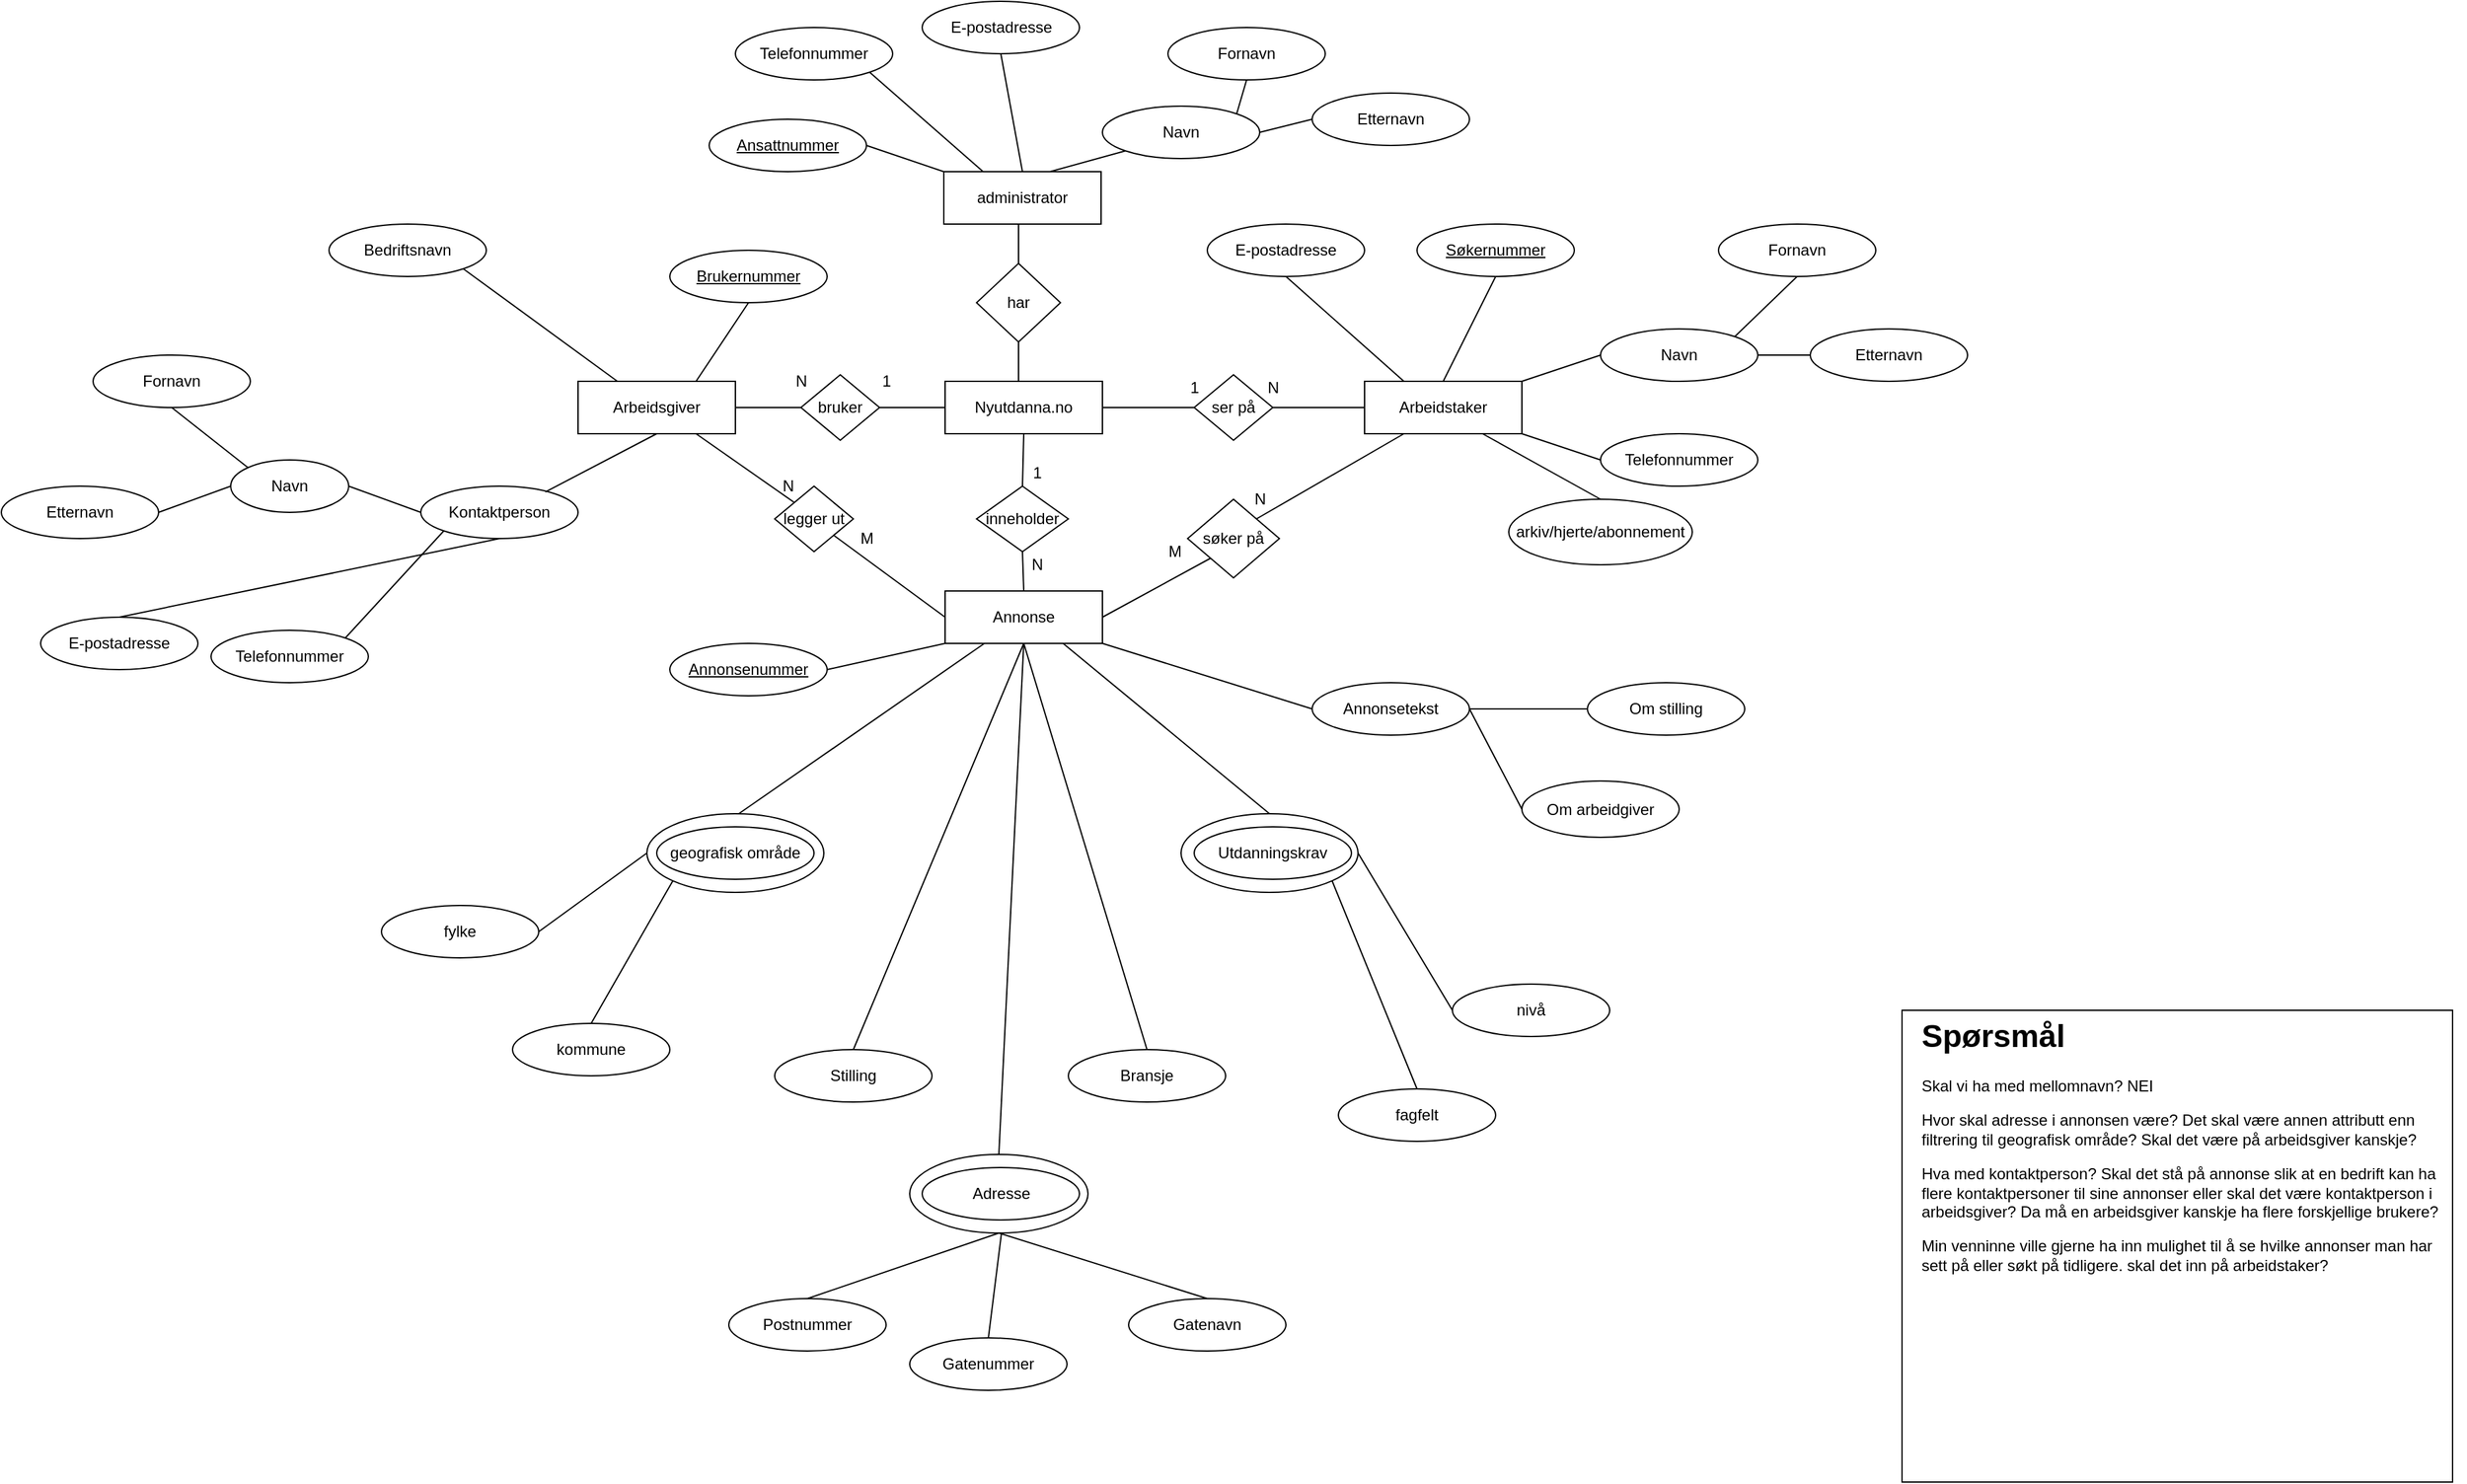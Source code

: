 <mxfile version="13.7.7" type="github" pages="2">
  <diagram id="3gya9Hsz-CeiQLotCNRs" name="Page-1">
    <mxGraphModel dx="2105" dy="1749" grid="1" gridSize="10" guides="1" tooltips="1" connect="1" arrows="1" fold="1" page="1" pageScale="1" pageWidth="827" pageHeight="1169" math="0" shadow="0">
      <root>
        <mxCell id="0" />
        <mxCell id="1" parent="0" />
        <mxCell id="idTjBI_8EWhqLSjGhgTQ-156" value="" style="ellipse;whiteSpace=wrap;html=1;" parent="1" vertex="1">
          <mxGeometry x="293" y="830" width="136" height="60" as="geometry" />
        </mxCell>
        <mxCell id="idTjBI_8EWhqLSjGhgTQ-108" value="Kontaktperson" style="ellipse;whiteSpace=wrap;html=1;" parent="1" vertex="1">
          <mxGeometry x="-80" y="320" width="120" height="40" as="geometry" />
        </mxCell>
        <mxCell id="idTjBI_8EWhqLSjGhgTQ-97" value="" style="ellipse;whiteSpace=wrap;html=1;" parent="1" vertex="1">
          <mxGeometry x="92.5" y="570" width="135" height="60" as="geometry" />
        </mxCell>
        <mxCell id="idTjBI_8EWhqLSjGhgTQ-93" value="" style="ellipse;whiteSpace=wrap;html=1;" parent="1" vertex="1">
          <mxGeometry x="500" y="570" width="135" height="60" as="geometry" />
        </mxCell>
        <mxCell id="idTjBI_8EWhqLSjGhgTQ-2" value="Arbeidsgiver" style="rounded=0;whiteSpace=wrap;html=1;" parent="1" vertex="1">
          <mxGeometry x="40" y="240" width="120" height="40" as="geometry" />
        </mxCell>
        <mxCell id="idTjBI_8EWhqLSjGhgTQ-4" value="Arbeidstaker" style="rounded=0;whiteSpace=wrap;html=1;" parent="1" vertex="1">
          <mxGeometry x="640" y="240" width="120" height="40" as="geometry" />
        </mxCell>
        <mxCell id="idTjBI_8EWhqLSjGhgTQ-5" value="Nyutdanna.no" style="rounded=0;whiteSpace=wrap;html=1;" parent="1" vertex="1">
          <mxGeometry x="320" y="240" width="120" height="40" as="geometry" />
        </mxCell>
        <mxCell id="idTjBI_8EWhqLSjGhgTQ-6" value="&lt;u&gt;Brukernummer&lt;/u&gt;" style="ellipse;whiteSpace=wrap;html=1;" parent="1" vertex="1">
          <mxGeometry x="110" y="140" width="120" height="40" as="geometry" />
        </mxCell>
        <mxCell id="idTjBI_8EWhqLSjGhgTQ-8" value="Telefonnummer" style="ellipse;whiteSpace=wrap;html=1;" parent="1" vertex="1">
          <mxGeometry x="-240" y="430" width="120" height="40" as="geometry" />
        </mxCell>
        <mxCell id="idTjBI_8EWhqLSjGhgTQ-9" value="E-postadresse" style="ellipse;whiteSpace=wrap;html=1;direction=west;" parent="1" vertex="1">
          <mxGeometry x="-370" y="420" width="120" height="40" as="geometry" />
        </mxCell>
        <mxCell id="idTjBI_8EWhqLSjGhgTQ-10" value="" style="endArrow=none;html=1;entryX=0;entryY=1;entryDx=0;entryDy=0;exitX=1;exitY=0;exitDx=0;exitDy=0;" parent="1" source="idTjBI_8EWhqLSjGhgTQ-8" target="idTjBI_8EWhqLSjGhgTQ-108" edge="1">
          <mxGeometry width="50" height="50" relative="1" as="geometry">
            <mxPoint x="10" y="230" as="sourcePoint" />
            <mxPoint x="440" y="270" as="targetPoint" />
          </mxGeometry>
        </mxCell>
        <mxCell id="idTjBI_8EWhqLSjGhgTQ-11" value="" style="endArrow=none;html=1;entryX=0.5;entryY=1;entryDx=0;entryDy=0;exitX=0.5;exitY=1;exitDx=0;exitDy=0;" parent="1" source="idTjBI_8EWhqLSjGhgTQ-9" target="idTjBI_8EWhqLSjGhgTQ-108" edge="1">
          <mxGeometry width="50" height="50" relative="1" as="geometry">
            <mxPoint x="390" y="320" as="sourcePoint" />
            <mxPoint x="440" y="270" as="targetPoint" />
          </mxGeometry>
        </mxCell>
        <mxCell id="idTjBI_8EWhqLSjGhgTQ-12" value="" style="endArrow=none;html=1;exitX=0.5;exitY=1;exitDx=0;exitDy=0;entryX=0.75;entryY=0;entryDx=0;entryDy=0;" parent="1" source="idTjBI_8EWhqLSjGhgTQ-6" target="idTjBI_8EWhqLSjGhgTQ-2" edge="1">
          <mxGeometry width="50" height="50" relative="1" as="geometry">
            <mxPoint x="390" y="320" as="sourcePoint" />
            <mxPoint x="440" y="270" as="targetPoint" />
          </mxGeometry>
        </mxCell>
        <mxCell id="idTjBI_8EWhqLSjGhgTQ-13" value="bruker" style="rhombus;whiteSpace=wrap;html=1;" parent="1" vertex="1">
          <mxGeometry x="210" y="235" width="60" height="50" as="geometry" />
        </mxCell>
        <mxCell id="idTjBI_8EWhqLSjGhgTQ-14" value="" style="endArrow=none;html=1;exitX=1;exitY=0.5;exitDx=0;exitDy=0;entryX=0;entryY=0.5;entryDx=0;entryDy=0;" parent="1" source="idTjBI_8EWhqLSjGhgTQ-2" target="idTjBI_8EWhqLSjGhgTQ-13" edge="1">
          <mxGeometry width="50" height="50" relative="1" as="geometry">
            <mxPoint x="390" y="320" as="sourcePoint" />
            <mxPoint x="440" y="270" as="targetPoint" />
          </mxGeometry>
        </mxCell>
        <mxCell id="idTjBI_8EWhqLSjGhgTQ-15" value="" style="endArrow=none;html=1;exitX=1;exitY=0.5;exitDx=0;exitDy=0;entryX=0;entryY=0.5;entryDx=0;entryDy=0;" parent="1" source="idTjBI_8EWhqLSjGhgTQ-13" target="idTjBI_8EWhqLSjGhgTQ-5" edge="1">
          <mxGeometry width="50" height="50" relative="1" as="geometry">
            <mxPoint x="390" y="320" as="sourcePoint" />
            <mxPoint x="440" y="270" as="targetPoint" />
          </mxGeometry>
        </mxCell>
        <mxCell id="idTjBI_8EWhqLSjGhgTQ-16" value="ser på" style="rhombus;whiteSpace=wrap;html=1;" parent="1" vertex="1">
          <mxGeometry x="510" y="235" width="60" height="50" as="geometry" />
        </mxCell>
        <mxCell id="idTjBI_8EWhqLSjGhgTQ-17" value="" style="endArrow=none;html=1;entryX=0;entryY=0.5;entryDx=0;entryDy=0;exitX=1;exitY=0.5;exitDx=0;exitDy=0;" parent="1" source="idTjBI_8EWhqLSjGhgTQ-5" target="idTjBI_8EWhqLSjGhgTQ-16" edge="1">
          <mxGeometry width="50" height="50" relative="1" as="geometry">
            <mxPoint x="410" y="310" as="sourcePoint" />
            <mxPoint x="440" y="270" as="targetPoint" />
          </mxGeometry>
        </mxCell>
        <mxCell id="idTjBI_8EWhqLSjGhgTQ-18" value="" style="endArrow=none;html=1;entryX=0;entryY=0.5;entryDx=0;entryDy=0;exitX=1;exitY=0.5;exitDx=0;exitDy=0;" parent="1" source="idTjBI_8EWhqLSjGhgTQ-16" target="idTjBI_8EWhqLSjGhgTQ-4" edge="1">
          <mxGeometry width="50" height="50" relative="1" as="geometry">
            <mxPoint x="390" y="320" as="sourcePoint" />
            <mxPoint x="440" y="270" as="targetPoint" />
          </mxGeometry>
        </mxCell>
        <mxCell id="idTjBI_8EWhqLSjGhgTQ-19" value="Annonse" style="rounded=0;whiteSpace=wrap;html=1;" parent="1" vertex="1">
          <mxGeometry x="320" y="400" width="120" height="40" as="geometry" />
        </mxCell>
        <mxCell id="idTjBI_8EWhqLSjGhgTQ-20" value="" style="endArrow=none;html=1;exitX=1;exitY=0.5;exitDx=0;exitDy=0;entryX=0;entryY=1;entryDx=0;entryDy=0;" parent="1" source="idTjBI_8EWhqLSjGhgTQ-19" target="idTjBI_8EWhqLSjGhgTQ-21" edge="1">
          <mxGeometry width="50" height="50" relative="1" as="geometry">
            <mxPoint x="410" y="420" as="sourcePoint" />
            <mxPoint x="460" y="370" as="targetPoint" />
          </mxGeometry>
        </mxCell>
        <mxCell id="idTjBI_8EWhqLSjGhgTQ-21" value="søker på" style="rhombus;whiteSpace=wrap;html=1;" parent="1" vertex="1">
          <mxGeometry x="505" y="330" width="70" height="60" as="geometry" />
        </mxCell>
        <mxCell id="idTjBI_8EWhqLSjGhgTQ-22" value="" style="endArrow=none;html=1;entryX=0.25;entryY=1;entryDx=0;entryDy=0;exitX=1;exitY=0;exitDx=0;exitDy=0;" parent="1" source="idTjBI_8EWhqLSjGhgTQ-21" target="idTjBI_8EWhqLSjGhgTQ-4" edge="1">
          <mxGeometry width="50" height="50" relative="1" as="geometry">
            <mxPoint x="593" y="345" as="sourcePoint" />
            <mxPoint x="460" y="370" as="targetPoint" />
          </mxGeometry>
        </mxCell>
        <mxCell id="idTjBI_8EWhqLSjGhgTQ-23" value="legger ut" style="rhombus;whiteSpace=wrap;html=1;" parent="1" vertex="1">
          <mxGeometry x="190" y="320" width="60" height="50" as="geometry" />
        </mxCell>
        <mxCell id="idTjBI_8EWhqLSjGhgTQ-26" value="" style="endArrow=none;html=1;entryX=0.75;entryY=1;entryDx=0;entryDy=0;exitX=0;exitY=0;exitDx=0;exitDy=0;" parent="1" source="idTjBI_8EWhqLSjGhgTQ-23" target="idTjBI_8EWhqLSjGhgTQ-2" edge="1">
          <mxGeometry width="50" height="50" relative="1" as="geometry">
            <mxPoint x="410" y="430" as="sourcePoint" />
            <mxPoint x="460" y="380" as="targetPoint" />
          </mxGeometry>
        </mxCell>
        <mxCell id="idTjBI_8EWhqLSjGhgTQ-27" value="" style="endArrow=none;html=1;exitX=1;exitY=1;exitDx=0;exitDy=0;entryX=0;entryY=0.5;entryDx=0;entryDy=0;" parent="1" source="idTjBI_8EWhqLSjGhgTQ-23" target="idTjBI_8EWhqLSjGhgTQ-19" edge="1">
          <mxGeometry width="50" height="50" relative="1" as="geometry">
            <mxPoint x="410" y="430" as="sourcePoint" />
            <mxPoint x="460" y="380" as="targetPoint" />
          </mxGeometry>
        </mxCell>
        <mxCell id="idTjBI_8EWhqLSjGhgTQ-28" value="inneholder" style="rhombus;whiteSpace=wrap;html=1;" parent="1" vertex="1">
          <mxGeometry x="344" y="320" width="70" height="50" as="geometry" />
        </mxCell>
        <mxCell id="idTjBI_8EWhqLSjGhgTQ-33" value="" style="endArrow=none;html=1;entryX=0.5;entryY=1;entryDx=0;entryDy=0;exitX=0.5;exitY=0;exitDx=0;exitDy=0;" parent="1" source="idTjBI_8EWhqLSjGhgTQ-19" target="idTjBI_8EWhqLSjGhgTQ-28" edge="1">
          <mxGeometry width="50" height="50" relative="1" as="geometry">
            <mxPoint x="410" y="430" as="sourcePoint" />
            <mxPoint x="460" y="380" as="targetPoint" />
          </mxGeometry>
        </mxCell>
        <mxCell id="idTjBI_8EWhqLSjGhgTQ-34" value="" style="endArrow=none;html=1;entryX=0.5;entryY=1;entryDx=0;entryDy=0;exitX=0.5;exitY=0;exitDx=0;exitDy=0;" parent="1" source="idTjBI_8EWhqLSjGhgTQ-28" target="idTjBI_8EWhqLSjGhgTQ-5" edge="1">
          <mxGeometry width="50" height="50" relative="1" as="geometry">
            <mxPoint x="410" y="430" as="sourcePoint" />
            <mxPoint x="460" y="380" as="targetPoint" />
          </mxGeometry>
        </mxCell>
        <mxCell id="idTjBI_8EWhqLSjGhgTQ-35" value="Annonsetekst" style="ellipse;whiteSpace=wrap;html=1;" parent="1" vertex="1">
          <mxGeometry x="600" y="470" width="120" height="40" as="geometry" />
        </mxCell>
        <mxCell id="idTjBI_8EWhqLSjGhgTQ-36" value="Utdanningskrav" style="ellipse;whiteSpace=wrap;html=1;" parent="1" vertex="1">
          <mxGeometry x="510" y="580" width="120" height="40" as="geometry" />
        </mxCell>
        <mxCell id="idTjBI_8EWhqLSjGhgTQ-37" value="&lt;u&gt;Annonsenummer&lt;/u&gt;" style="ellipse;whiteSpace=wrap;html=1;" parent="1" vertex="1">
          <mxGeometry x="110" y="440" width="120" height="40" as="geometry" />
        </mxCell>
        <mxCell id="idTjBI_8EWhqLSjGhgTQ-39" value="nivå" style="ellipse;whiteSpace=wrap;html=1;" parent="1" vertex="1">
          <mxGeometry x="707" y="700" width="120" height="40" as="geometry" />
        </mxCell>
        <mxCell id="idTjBI_8EWhqLSjGhgTQ-40" value="fagfelt" style="ellipse;whiteSpace=wrap;html=1;direction=east;" parent="1" vertex="1">
          <mxGeometry x="620" y="780" width="120" height="40" as="geometry" />
        </mxCell>
        <mxCell id="idTjBI_8EWhqLSjGhgTQ-41" style="edgeStyle=orthogonalEdgeStyle;rounded=0;orthogonalLoop=1;jettySize=auto;html=1;exitX=0.5;exitY=1;exitDx=0;exitDy=0;" parent="1" source="idTjBI_8EWhqLSjGhgTQ-38" target="idTjBI_8EWhqLSjGhgTQ-38" edge="1">
          <mxGeometry relative="1" as="geometry" />
        </mxCell>
        <mxCell id="idTjBI_8EWhqLSjGhgTQ-42" value="" style="endArrow=none;html=1;exitX=1;exitY=0.5;exitDx=0;exitDy=0;entryX=0;entryY=1;entryDx=0;entryDy=0;" parent="1" source="idTjBI_8EWhqLSjGhgTQ-37" target="idTjBI_8EWhqLSjGhgTQ-19" edge="1">
          <mxGeometry width="50" height="50" relative="1" as="geometry">
            <mxPoint x="440" y="450" as="sourcePoint" />
            <mxPoint x="300" y="440" as="targetPoint" />
          </mxGeometry>
        </mxCell>
        <mxCell id="idTjBI_8EWhqLSjGhgTQ-43" value="" style="endArrow=none;html=1;exitX=0.519;exitY=0;exitDx=0;exitDy=0;entryX=0.25;entryY=1;entryDx=0;entryDy=0;exitPerimeter=0;" parent="1" source="idTjBI_8EWhqLSjGhgTQ-97" target="idTjBI_8EWhqLSjGhgTQ-19" edge="1">
          <mxGeometry width="50" height="50" relative="1" as="geometry">
            <mxPoint x="440" y="450" as="sourcePoint" />
            <mxPoint x="490" y="400" as="targetPoint" />
          </mxGeometry>
        </mxCell>
        <mxCell id="idTjBI_8EWhqLSjGhgTQ-44" value="" style="endArrow=none;html=1;exitX=0.5;exitY=0;exitDx=0;exitDy=0;entryX=0.75;entryY=1;entryDx=0;entryDy=0;" parent="1" source="idTjBI_8EWhqLSjGhgTQ-93" target="idTjBI_8EWhqLSjGhgTQ-19" edge="1">
          <mxGeometry width="50" height="50" relative="1" as="geometry">
            <mxPoint x="440" y="450" as="sourcePoint" />
            <mxPoint x="490" y="400" as="targetPoint" />
          </mxGeometry>
        </mxCell>
        <mxCell id="idTjBI_8EWhqLSjGhgTQ-45" value="" style="endArrow=none;html=1;exitX=0;exitY=0.5;exitDx=0;exitDy=0;entryX=1;entryY=1;entryDx=0;entryDy=0;" parent="1" source="idTjBI_8EWhqLSjGhgTQ-35" target="idTjBI_8EWhqLSjGhgTQ-19" edge="1">
          <mxGeometry width="50" height="50" relative="1" as="geometry">
            <mxPoint x="440" y="450" as="sourcePoint" />
            <mxPoint x="490" y="400" as="targetPoint" />
          </mxGeometry>
        </mxCell>
        <mxCell id="idTjBI_8EWhqLSjGhgTQ-46" value="" style="endArrow=none;html=1;exitX=0.5;exitY=0;exitDx=0;exitDy=0;entryX=1;entryY=1;entryDx=0;entryDy=0;" parent="1" source="idTjBI_8EWhqLSjGhgTQ-40" target="idTjBI_8EWhqLSjGhgTQ-93" edge="1">
          <mxGeometry width="50" height="50" relative="1" as="geometry">
            <mxPoint x="440" y="450" as="sourcePoint" />
            <mxPoint x="490" y="400" as="targetPoint" />
          </mxGeometry>
        </mxCell>
        <mxCell id="idTjBI_8EWhqLSjGhgTQ-47" value="" style="endArrow=none;html=1;exitX=0;exitY=0.5;exitDx=0;exitDy=0;entryX=1;entryY=0.5;entryDx=0;entryDy=0;" parent="1" source="idTjBI_8EWhqLSjGhgTQ-39" target="idTjBI_8EWhqLSjGhgTQ-93" edge="1">
          <mxGeometry width="50" height="50" relative="1" as="geometry">
            <mxPoint x="440" y="450" as="sourcePoint" />
            <mxPoint x="490" y="400" as="targetPoint" />
          </mxGeometry>
        </mxCell>
        <mxCell id="idTjBI_8EWhqLSjGhgTQ-48" value="fylke" style="ellipse;whiteSpace=wrap;html=1;" parent="1" vertex="1">
          <mxGeometry x="-110" y="640" width="120" height="40" as="geometry" />
        </mxCell>
        <mxCell id="idTjBI_8EWhqLSjGhgTQ-49" value="kommune" style="ellipse;whiteSpace=wrap;html=1;" parent="1" vertex="1">
          <mxGeometry x="-10" y="730" width="120" height="40" as="geometry" />
        </mxCell>
        <mxCell id="idTjBI_8EWhqLSjGhgTQ-53" value="" style="endArrow=none;html=1;exitX=1;exitY=0.5;exitDx=0;exitDy=0;entryX=0;entryY=0.5;entryDx=0;entryDy=0;" parent="1" source="idTjBI_8EWhqLSjGhgTQ-48" target="idTjBI_8EWhqLSjGhgTQ-97" edge="1">
          <mxGeometry width="50" height="50" relative="1" as="geometry">
            <mxPoint x="370" y="480" as="sourcePoint" />
            <mxPoint x="420" y="430" as="targetPoint" />
          </mxGeometry>
        </mxCell>
        <mxCell id="idTjBI_8EWhqLSjGhgTQ-54" value="Om stilling" style="ellipse;whiteSpace=wrap;html=1;" parent="1" vertex="1">
          <mxGeometry x="810" y="470" width="120" height="40" as="geometry" />
        </mxCell>
        <mxCell id="idTjBI_8EWhqLSjGhgTQ-55" value="Om arbeidgiver" style="ellipse;whiteSpace=wrap;html=1;" parent="1" vertex="1">
          <mxGeometry x="760" y="545" width="120" height="43" as="geometry" />
        </mxCell>
        <mxCell id="idTjBI_8EWhqLSjGhgTQ-56" value="" style="endArrow=none;html=1;entryX=0;entryY=0.5;entryDx=0;entryDy=0;exitX=1;exitY=0.5;exitDx=0;exitDy=0;" parent="1" source="idTjBI_8EWhqLSjGhgTQ-35" target="idTjBI_8EWhqLSjGhgTQ-54" edge="1">
          <mxGeometry width="50" height="50" relative="1" as="geometry">
            <mxPoint x="310" y="380" as="sourcePoint" />
            <mxPoint x="360" y="330" as="targetPoint" />
          </mxGeometry>
        </mxCell>
        <mxCell id="idTjBI_8EWhqLSjGhgTQ-57" value="" style="endArrow=none;html=1;entryX=0;entryY=0.5;entryDx=0;entryDy=0;exitX=1;exitY=0.5;exitDx=0;exitDy=0;" parent="1" source="idTjBI_8EWhqLSjGhgTQ-35" target="idTjBI_8EWhqLSjGhgTQ-55" edge="1">
          <mxGeometry width="50" height="50" relative="1" as="geometry">
            <mxPoint x="310" y="380" as="sourcePoint" />
            <mxPoint x="360" y="330" as="targetPoint" />
          </mxGeometry>
        </mxCell>
        <mxCell id="idTjBI_8EWhqLSjGhgTQ-58" value="&lt;u&gt;Søkernummer&lt;/u&gt;" style="ellipse;whiteSpace=wrap;html=1;" parent="1" vertex="1">
          <mxGeometry x="680" y="120" width="120" height="40" as="geometry" />
        </mxCell>
        <mxCell id="idTjBI_8EWhqLSjGhgTQ-59" value="Navn" style="ellipse;whiteSpace=wrap;html=1;" parent="1" vertex="1">
          <mxGeometry x="820" y="200" width="120" height="40" as="geometry" />
        </mxCell>
        <mxCell id="idTjBI_8EWhqLSjGhgTQ-60" value="E-postadresse" style="ellipse;whiteSpace=wrap;html=1;" parent="1" vertex="1">
          <mxGeometry x="520" y="120" width="120" height="40" as="geometry" />
        </mxCell>
        <mxCell id="idTjBI_8EWhqLSjGhgTQ-61" value="Telefonnummer" style="ellipse;whiteSpace=wrap;html=1;" parent="1" vertex="1">
          <mxGeometry x="820" y="280" width="120" height="40" as="geometry" />
        </mxCell>
        <mxCell id="idTjBI_8EWhqLSjGhgTQ-62" value="Bedriftsnavn" style="ellipse;whiteSpace=wrap;html=1;" parent="1" vertex="1">
          <mxGeometry x="-150" y="120" width="120" height="40" as="geometry" />
        </mxCell>
        <mxCell id="idTjBI_8EWhqLSjGhgTQ-63" value="" style="endArrow=none;html=1;entryX=0.5;entryY=1;entryDx=0;entryDy=0;exitX=0.25;exitY=0;exitDx=0;exitDy=0;" parent="1" source="idTjBI_8EWhqLSjGhgTQ-4" target="idTjBI_8EWhqLSjGhgTQ-60" edge="1">
          <mxGeometry width="50" height="50" relative="1" as="geometry">
            <mxPoint x="310" y="480" as="sourcePoint" />
            <mxPoint x="360" y="430" as="targetPoint" />
          </mxGeometry>
        </mxCell>
        <mxCell id="idTjBI_8EWhqLSjGhgTQ-64" value="" style="endArrow=none;html=1;entryX=0.5;entryY=1;entryDx=0;entryDy=0;exitX=0.5;exitY=0;exitDx=0;exitDy=0;" parent="1" source="idTjBI_8EWhqLSjGhgTQ-4" target="idTjBI_8EWhqLSjGhgTQ-58" edge="1">
          <mxGeometry width="50" height="50" relative="1" as="geometry">
            <mxPoint x="310" y="480" as="sourcePoint" />
            <mxPoint x="360" y="430" as="targetPoint" />
          </mxGeometry>
        </mxCell>
        <mxCell id="idTjBI_8EWhqLSjGhgTQ-65" value="" style="endArrow=none;html=1;entryX=0;entryY=0.5;entryDx=0;entryDy=0;exitX=1;exitY=0;exitDx=0;exitDy=0;" parent="1" source="idTjBI_8EWhqLSjGhgTQ-4" target="idTjBI_8EWhqLSjGhgTQ-59" edge="1">
          <mxGeometry width="50" height="50" relative="1" as="geometry">
            <mxPoint x="310" y="480" as="sourcePoint" />
            <mxPoint x="360" y="430" as="targetPoint" />
          </mxGeometry>
        </mxCell>
        <mxCell id="idTjBI_8EWhqLSjGhgTQ-66" value="Fornavn" style="ellipse;whiteSpace=wrap;html=1;" parent="1" vertex="1">
          <mxGeometry x="910" y="120" width="120" height="40" as="geometry" />
        </mxCell>
        <mxCell id="idTjBI_8EWhqLSjGhgTQ-67" value="Etternavn" style="ellipse;whiteSpace=wrap;html=1;" parent="1" vertex="1">
          <mxGeometry x="980" y="200" width="120" height="40" as="geometry" />
        </mxCell>
        <mxCell id="idTjBI_8EWhqLSjGhgTQ-68" value="" style="endArrow=none;html=1;entryX=0;entryY=0.5;entryDx=0;entryDy=0;exitX=1;exitY=1;exitDx=0;exitDy=0;" parent="1" source="idTjBI_8EWhqLSjGhgTQ-4" target="idTjBI_8EWhqLSjGhgTQ-61" edge="1">
          <mxGeometry width="50" height="50" relative="1" as="geometry">
            <mxPoint x="310" y="480" as="sourcePoint" />
            <mxPoint x="360" y="430" as="targetPoint" />
          </mxGeometry>
        </mxCell>
        <mxCell id="idTjBI_8EWhqLSjGhgTQ-69" value="" style="endArrow=none;html=1;entryX=0.5;entryY=1;entryDx=0;entryDy=0;exitX=1;exitY=0;exitDx=0;exitDy=0;" parent="1" source="idTjBI_8EWhqLSjGhgTQ-59" target="idTjBI_8EWhqLSjGhgTQ-66" edge="1">
          <mxGeometry width="50" height="50" relative="1" as="geometry">
            <mxPoint x="310" y="480" as="sourcePoint" />
            <mxPoint x="360" y="430" as="targetPoint" />
          </mxGeometry>
        </mxCell>
        <mxCell id="idTjBI_8EWhqLSjGhgTQ-70" value="" style="endArrow=none;html=1;entryX=0;entryY=0.5;entryDx=0;entryDy=0;exitX=1;exitY=0.5;exitDx=0;exitDy=0;" parent="1" source="idTjBI_8EWhqLSjGhgTQ-59" target="idTjBI_8EWhqLSjGhgTQ-67" edge="1">
          <mxGeometry width="50" height="50" relative="1" as="geometry">
            <mxPoint x="310" y="480" as="sourcePoint" />
            <mxPoint x="360" y="430" as="targetPoint" />
          </mxGeometry>
        </mxCell>
        <mxCell id="idTjBI_8EWhqLSjGhgTQ-72" value="" style="endArrow=none;html=1;entryX=0.25;entryY=0;entryDx=0;entryDy=0;exitX=1;exitY=1;exitDx=0;exitDy=0;" parent="1" source="idTjBI_8EWhqLSjGhgTQ-62" target="idTjBI_8EWhqLSjGhgTQ-2" edge="1">
          <mxGeometry width="50" height="50" relative="1" as="geometry">
            <mxPoint x="-70" y="300" as="sourcePoint" />
            <mxPoint x="390" y="430" as="targetPoint" />
          </mxGeometry>
        </mxCell>
        <mxCell id="idTjBI_8EWhqLSjGhgTQ-73" value="N" style="text;html=1;align=center;verticalAlign=middle;resizable=0;points=[];autosize=1;" parent="1" vertex="1">
          <mxGeometry x="190" y="310" width="20" height="20" as="geometry" />
        </mxCell>
        <mxCell id="idTjBI_8EWhqLSjGhgTQ-75" value="M" style="text;html=1;align=center;verticalAlign=middle;resizable=0;points=[];autosize=1;" parent="1" vertex="1">
          <mxGeometry x="245" y="350" width="30" height="20" as="geometry" />
        </mxCell>
        <mxCell id="idTjBI_8EWhqLSjGhgTQ-76" value="N" style="text;html=1;align=center;verticalAlign=middle;resizable=0;points=[];autosize=1;" parent="1" vertex="1">
          <mxGeometry x="200" y="230" width="20" height="20" as="geometry" />
        </mxCell>
        <mxCell id="idTjBI_8EWhqLSjGhgTQ-78" value="1" style="text;html=1;align=center;verticalAlign=middle;resizable=0;points=[];autosize=1;" parent="1" vertex="1">
          <mxGeometry x="265" y="230" width="20" height="20" as="geometry" />
        </mxCell>
        <mxCell id="idTjBI_8EWhqLSjGhgTQ-79" value="1" style="text;html=1;align=center;verticalAlign=middle;resizable=0;points=[];autosize=1;" parent="1" vertex="1">
          <mxGeometry x="500" y="235" width="20" height="20" as="geometry" />
        </mxCell>
        <mxCell id="idTjBI_8EWhqLSjGhgTQ-80" value="N" style="text;html=1;align=center;verticalAlign=middle;resizable=0;points=[];autosize=1;" parent="1" vertex="1">
          <mxGeometry x="560" y="235" width="20" height="20" as="geometry" />
        </mxCell>
        <mxCell id="idTjBI_8EWhqLSjGhgTQ-81" value="N" style="text;html=1;align=center;verticalAlign=middle;resizable=0;points=[];autosize=1;" parent="1" vertex="1">
          <mxGeometry x="550" y="320" width="20" height="20" as="geometry" />
        </mxCell>
        <mxCell id="idTjBI_8EWhqLSjGhgTQ-82" value="M" style="text;html=1;align=center;verticalAlign=middle;resizable=0;points=[];autosize=1;" parent="1" vertex="1">
          <mxGeometry x="480" y="360" width="30" height="20" as="geometry" />
        </mxCell>
        <mxCell id="idTjBI_8EWhqLSjGhgTQ-84" value="1" style="text;html=1;align=center;verticalAlign=middle;resizable=0;points=[];autosize=1;" parent="1" vertex="1">
          <mxGeometry x="380" y="300" width="20" height="20" as="geometry" />
        </mxCell>
        <mxCell id="idTjBI_8EWhqLSjGhgTQ-85" value="N" style="text;html=1;align=center;verticalAlign=middle;resizable=0;points=[];autosize=1;" parent="1" vertex="1">
          <mxGeometry x="380" y="370" width="20" height="20" as="geometry" />
        </mxCell>
        <mxCell id="idTjBI_8EWhqLSjGhgTQ-86" value="Bransje" style="ellipse;whiteSpace=wrap;html=1;" parent="1" vertex="1">
          <mxGeometry x="414" y="750" width="120" height="40" as="geometry" />
        </mxCell>
        <mxCell id="idTjBI_8EWhqLSjGhgTQ-87" value="" style="endArrow=none;html=1;exitX=0.5;exitY=1;exitDx=0;exitDy=0;entryX=0.5;entryY=0;entryDx=0;entryDy=0;" parent="1" source="idTjBI_8EWhqLSjGhgTQ-19" target="idTjBI_8EWhqLSjGhgTQ-86" edge="1">
          <mxGeometry width="50" height="50" relative="1" as="geometry">
            <mxPoint x="410" y="440" as="sourcePoint" />
            <mxPoint x="460" y="390" as="targetPoint" />
          </mxGeometry>
        </mxCell>
        <mxCell id="idTjBI_8EWhqLSjGhgTQ-88" style="edgeStyle=orthogonalEdgeStyle;rounded=0;orthogonalLoop=1;jettySize=auto;html=1;exitX=0.5;exitY=1;exitDx=0;exitDy=0;" parent="1" source="idTjBI_8EWhqLSjGhgTQ-39" target="idTjBI_8EWhqLSjGhgTQ-39" edge="1">
          <mxGeometry relative="1" as="geometry" />
        </mxCell>
        <mxCell id="idTjBI_8EWhqLSjGhgTQ-90" value="" style="rounded=0;whiteSpace=wrap;html=1;" parent="1" vertex="1">
          <mxGeometry x="1050" y="720" width="420" height="360" as="geometry" />
        </mxCell>
        <mxCell id="idTjBI_8EWhqLSjGhgTQ-92" value="&lt;h1&gt;Spørsmål&lt;/h1&gt;&lt;div&gt;Skal vi ha med mellomnavn? NEI&lt;/div&gt;&lt;p&gt;Hvor skal adresse i annonsen være? Det skal være annen attributt enn filtrering til geografisk område? Skal det være på arbeidsgiver kanskje?&lt;/p&gt;&lt;p&gt;Hva med kontaktperson? Skal det stå på annonse slik at en bedrift kan ha flere kontaktpersoner til sine annonser eller skal det være kontaktperson i arbeidsgiver? Da må en arbeidsgiver kanskje ha flere forskjellige brukere?&amp;nbsp;&lt;/p&gt;&lt;p&gt;&lt;span&gt;Min venninne ville gjerne ha inn mulighet til å se hvilke annonser man har sett på eller søkt på tidligere. skal det inn på arbeidstaker?&amp;nbsp;&lt;/span&gt;&lt;br&gt;&lt;/p&gt;" style="text;html=1;strokeColor=none;fillColor=none;spacing=5;spacingTop=-20;whiteSpace=wrap;overflow=hidden;rounded=0;" parent="1" vertex="1">
          <mxGeometry x="1060" y="720" width="420" height="360" as="geometry" />
        </mxCell>
        <mxCell id="idTjBI_8EWhqLSjGhgTQ-98" value="Stilling" style="ellipse;whiteSpace=wrap;html=1;" parent="1" vertex="1">
          <mxGeometry x="190" y="750" width="120" height="40" as="geometry" />
        </mxCell>
        <mxCell id="idTjBI_8EWhqLSjGhgTQ-99" value="" style="endArrow=none;html=1;exitX=0.5;exitY=0;exitDx=0;exitDy=0;entryX=0.5;entryY=1;entryDx=0;entryDy=0;" parent="1" source="idTjBI_8EWhqLSjGhgTQ-98" target="idTjBI_8EWhqLSjGhgTQ-19" edge="1">
          <mxGeometry width="50" height="50" relative="1" as="geometry">
            <mxPoint x="520" y="480" as="sourcePoint" />
            <mxPoint x="570" y="430" as="targetPoint" />
          </mxGeometry>
        </mxCell>
        <mxCell id="idTjBI_8EWhqLSjGhgTQ-100" value="" style="endArrow=none;html=1;exitX=0.5;exitY=0;exitDx=0;exitDy=0;" parent="1" source="idTjBI_8EWhqLSjGhgTQ-156" edge="1">
          <mxGeometry width="50" height="50" relative="1" as="geometry">
            <mxPoint x="360" y="710" as="sourcePoint" />
            <mxPoint x="380" y="440" as="targetPoint" />
          </mxGeometry>
        </mxCell>
        <mxCell id="idTjBI_8EWhqLSjGhgTQ-104" value="administrator" style="rounded=0;whiteSpace=wrap;html=1;" parent="1" vertex="1">
          <mxGeometry x="319" y="80" width="120" height="40" as="geometry" />
        </mxCell>
        <mxCell id="idTjBI_8EWhqLSjGhgTQ-105" value="har" style="rhombus;whiteSpace=wrap;html=1;" parent="1" vertex="1">
          <mxGeometry x="344" y="150" width="64" height="60" as="geometry" />
        </mxCell>
        <mxCell id="idTjBI_8EWhqLSjGhgTQ-106" value="" style="endArrow=none;html=1;exitX=0.5;exitY=0;exitDx=0;exitDy=0;" parent="1" source="idTjBI_8EWhqLSjGhgTQ-105" edge="1">
          <mxGeometry width="50" height="50" relative="1" as="geometry">
            <mxPoint x="379" y="150" as="sourcePoint" />
            <mxPoint x="376" y="120" as="targetPoint" />
          </mxGeometry>
        </mxCell>
        <mxCell id="idTjBI_8EWhqLSjGhgTQ-107" value="" style="endArrow=none;html=1;entryX=0.5;entryY=1;entryDx=0;entryDy=0;" parent="1" target="idTjBI_8EWhqLSjGhgTQ-105" edge="1">
          <mxGeometry width="50" height="50" relative="1" as="geometry">
            <mxPoint x="376" y="240" as="sourcePoint" />
            <mxPoint x="430" y="200" as="targetPoint" />
          </mxGeometry>
        </mxCell>
        <mxCell id="idTjBI_8EWhqLSjGhgTQ-109" style="edgeStyle=orthogonalEdgeStyle;rounded=0;orthogonalLoop=1;jettySize=auto;html=1;exitX=0.5;exitY=1;exitDx=0;exitDy=0;" parent="1" source="idTjBI_8EWhqLSjGhgTQ-108" target="idTjBI_8EWhqLSjGhgTQ-108" edge="1">
          <mxGeometry relative="1" as="geometry" />
        </mxCell>
        <mxCell id="idTjBI_8EWhqLSjGhgTQ-110" value="" style="endArrow=none;html=1;exitX=0.792;exitY=0.11;exitDx=0;exitDy=0;entryX=0.5;entryY=1;entryDx=0;entryDy=0;exitPerimeter=0;" parent="1" source="idTjBI_8EWhqLSjGhgTQ-108" target="idTjBI_8EWhqLSjGhgTQ-2" edge="1">
          <mxGeometry width="50" height="50" relative="1" as="geometry">
            <mxPoint x="270" y="370" as="sourcePoint" />
            <mxPoint x="320" y="320" as="targetPoint" />
          </mxGeometry>
        </mxCell>
        <mxCell id="idTjBI_8EWhqLSjGhgTQ-111" value="Navn" style="ellipse;whiteSpace=wrap;html=1;" parent="1" vertex="1">
          <mxGeometry x="-225" y="300" width="90" height="40" as="geometry" />
        </mxCell>
        <mxCell id="idTjBI_8EWhqLSjGhgTQ-112" value="" style="endArrow=none;html=1;exitX=1;exitY=0.5;exitDx=0;exitDy=0;entryX=0;entryY=0.5;entryDx=0;entryDy=0;" parent="1" source="idTjBI_8EWhqLSjGhgTQ-111" target="idTjBI_8EWhqLSjGhgTQ-108" edge="1">
          <mxGeometry width="50" height="50" relative="1" as="geometry">
            <mxPoint x="270" y="370" as="sourcePoint" />
            <mxPoint x="320" y="320" as="targetPoint" />
          </mxGeometry>
        </mxCell>
        <mxCell id="idTjBI_8EWhqLSjGhgTQ-113" value="Fornavn" style="ellipse;whiteSpace=wrap;html=1;" parent="1" vertex="1">
          <mxGeometry x="-330" y="220" width="120" height="40" as="geometry" />
        </mxCell>
        <mxCell id="idTjBI_8EWhqLSjGhgTQ-116" value="Etternavn" style="ellipse;whiteSpace=wrap;html=1;" parent="1" vertex="1">
          <mxGeometry x="-400" y="320" width="120" height="40" as="geometry" />
        </mxCell>
        <mxCell id="idTjBI_8EWhqLSjGhgTQ-117" value="" style="endArrow=none;html=1;exitX=0.5;exitY=1;exitDx=0;exitDy=0;entryX=0;entryY=0;entryDx=0;entryDy=0;" parent="1" source="idTjBI_8EWhqLSjGhgTQ-113" target="idTjBI_8EWhqLSjGhgTQ-111" edge="1">
          <mxGeometry width="50" height="50" relative="1" as="geometry">
            <mxPoint x="130" y="370" as="sourcePoint" />
            <mxPoint x="180" y="320" as="targetPoint" />
          </mxGeometry>
        </mxCell>
        <mxCell id="idTjBI_8EWhqLSjGhgTQ-118" value="" style="endArrow=none;html=1;entryX=0;entryY=0.5;entryDx=0;entryDy=0;" parent="1" target="idTjBI_8EWhqLSjGhgTQ-111" edge="1">
          <mxGeometry width="50" height="50" relative="1" as="geometry">
            <mxPoint x="-280" y="340" as="sourcePoint" />
            <mxPoint x="-250" y="340" as="targetPoint" />
          </mxGeometry>
        </mxCell>
        <mxCell id="idTjBI_8EWhqLSjGhgTQ-119" value="&lt;u&gt;Ansattnummer&lt;/u&gt;" style="ellipse;whiteSpace=wrap;html=1;" parent="1" vertex="1">
          <mxGeometry x="140" y="40" width="120" height="40" as="geometry" />
        </mxCell>
        <mxCell id="idTjBI_8EWhqLSjGhgTQ-120" value="Navn" style="ellipse;whiteSpace=wrap;html=1;" parent="1" vertex="1">
          <mxGeometry x="440" y="30" width="120" height="40" as="geometry" />
        </mxCell>
        <mxCell id="idTjBI_8EWhqLSjGhgTQ-121" value="Etternavn" style="ellipse;whiteSpace=wrap;html=1;" parent="1" vertex="1">
          <mxGeometry x="600" y="20" width="120" height="40" as="geometry" />
        </mxCell>
        <mxCell id="idTjBI_8EWhqLSjGhgTQ-122" value="Fornavn" style="ellipse;whiteSpace=wrap;html=1;" parent="1" vertex="1">
          <mxGeometry x="490" y="-30" width="120" height="40" as="geometry" />
        </mxCell>
        <mxCell id="idTjBI_8EWhqLSjGhgTQ-123" value="E-postadresse" style="ellipse;whiteSpace=wrap;html=1;" parent="1" vertex="1">
          <mxGeometry x="302.5" y="-50" width="120" height="40" as="geometry" />
        </mxCell>
        <mxCell id="idTjBI_8EWhqLSjGhgTQ-124" value="Telefonnummer" style="ellipse;whiteSpace=wrap;html=1;" parent="1" vertex="1">
          <mxGeometry x="160" y="-30" width="120" height="40" as="geometry" />
        </mxCell>
        <mxCell id="idTjBI_8EWhqLSjGhgTQ-125" value="" style="endArrow=none;html=1;entryX=0.5;entryY=1;entryDx=0;entryDy=0;exitX=0.5;exitY=0;exitDx=0;exitDy=0;" parent="1" source="idTjBI_8EWhqLSjGhgTQ-104" target="idTjBI_8EWhqLSjGhgTQ-123" edge="1">
          <mxGeometry width="50" height="50" relative="1" as="geometry">
            <mxPoint x="370" y="50" as="sourcePoint" />
            <mxPoint x="370" as="targetPoint" />
          </mxGeometry>
        </mxCell>
        <mxCell id="idTjBI_8EWhqLSjGhgTQ-126" value="" style="endArrow=none;html=1;entryX=1;entryY=1;entryDx=0;entryDy=0;exitX=0.25;exitY=0;exitDx=0;exitDy=0;" parent="1" source="idTjBI_8EWhqLSjGhgTQ-104" target="idTjBI_8EWhqLSjGhgTQ-124" edge="1">
          <mxGeometry width="50" height="50" relative="1" as="geometry">
            <mxPoint x="380.0" y="60" as="sourcePoint" />
            <mxPoint x="380.0" y="10" as="targetPoint" />
          </mxGeometry>
        </mxCell>
        <mxCell id="idTjBI_8EWhqLSjGhgTQ-127" value="" style="endArrow=none;html=1;entryX=1;entryY=0.5;entryDx=0;entryDy=0;exitX=0;exitY=0;exitDx=0;exitDy=0;" parent="1" source="idTjBI_8EWhqLSjGhgTQ-104" target="idTjBI_8EWhqLSjGhgTQ-119" edge="1">
          <mxGeometry width="50" height="50" relative="1" as="geometry">
            <mxPoint x="390.0" y="70" as="sourcePoint" />
            <mxPoint x="390.0" y="20" as="targetPoint" />
          </mxGeometry>
        </mxCell>
        <mxCell id="idTjBI_8EWhqLSjGhgTQ-128" value="" style="endArrow=none;html=1;entryX=0;entryY=1;entryDx=0;entryDy=0;" parent="1" target="idTjBI_8EWhqLSjGhgTQ-120" edge="1">
          <mxGeometry width="50" height="50" relative="1" as="geometry">
            <mxPoint x="400.0" y="80" as="sourcePoint" />
            <mxPoint x="400.0" y="30" as="targetPoint" />
          </mxGeometry>
        </mxCell>
        <mxCell id="idTjBI_8EWhqLSjGhgTQ-133" value="" style="endArrow=none;html=1;entryX=0.5;entryY=1;entryDx=0;entryDy=0;exitX=1;exitY=0;exitDx=0;exitDy=0;" parent="1" source="idTjBI_8EWhqLSjGhgTQ-120" target="idTjBI_8EWhqLSjGhgTQ-122" edge="1">
          <mxGeometry width="50" height="50" relative="1" as="geometry">
            <mxPoint x="330" y="230" as="sourcePoint" />
            <mxPoint x="380" y="180" as="targetPoint" />
          </mxGeometry>
        </mxCell>
        <mxCell id="idTjBI_8EWhqLSjGhgTQ-134" value="" style="endArrow=none;html=1;entryX=0;entryY=0.5;entryDx=0;entryDy=0;exitX=1;exitY=0.5;exitDx=0;exitDy=0;" parent="1" source="idTjBI_8EWhqLSjGhgTQ-120" target="idTjBI_8EWhqLSjGhgTQ-121" edge="1">
          <mxGeometry width="50" height="50" relative="1" as="geometry">
            <mxPoint x="330" y="230" as="sourcePoint" />
            <mxPoint x="380" y="180" as="targetPoint" />
          </mxGeometry>
        </mxCell>
        <mxCell id="idTjBI_8EWhqLSjGhgTQ-135" value="arkiv/hjerte/abonnement" style="ellipse;whiteSpace=wrap;html=1;" parent="1" vertex="1">
          <mxGeometry x="750" y="330" width="140" height="50" as="geometry" />
        </mxCell>
        <mxCell id="idTjBI_8EWhqLSjGhgTQ-136" value="" style="endArrow=none;html=1;entryX=0.75;entryY=1;entryDx=0;entryDy=0;exitX=0.5;exitY=0;exitDx=0;exitDy=0;" parent="1" source="idTjBI_8EWhqLSjGhgTQ-135" target="idTjBI_8EWhqLSjGhgTQ-4" edge="1">
          <mxGeometry width="50" height="50" relative="1" as="geometry">
            <mxPoint x="470" y="360" as="sourcePoint" />
            <mxPoint x="520" y="310" as="targetPoint" />
          </mxGeometry>
        </mxCell>
        <mxCell id="idTjBI_8EWhqLSjGhgTQ-138" value="Postnummer" style="ellipse;whiteSpace=wrap;html=1;" parent="1" vertex="1">
          <mxGeometry x="155" y="940" width="120" height="40" as="geometry" />
        </mxCell>
        <mxCell id="idTjBI_8EWhqLSjGhgTQ-143" value="Gatenavn" style="ellipse;whiteSpace=wrap;html=1;" parent="1" vertex="1">
          <mxGeometry x="460" y="940" width="120" height="40" as="geometry" />
        </mxCell>
        <mxCell id="idTjBI_8EWhqLSjGhgTQ-147" value="Gatenummer" style="ellipse;whiteSpace=wrap;html=1;" parent="1" vertex="1">
          <mxGeometry x="293" y="970" width="120" height="40" as="geometry" />
        </mxCell>
        <mxCell id="idTjBI_8EWhqLSjGhgTQ-149" value="" style="endArrow=none;html=1;exitX=0.5;exitY=0;exitDx=0;exitDy=0;entryX=0.5;entryY=1;entryDx=0;entryDy=0;" parent="1" source="idTjBI_8EWhqLSjGhgTQ-138" target="idTjBI_8EWhqLSjGhgTQ-156" edge="1">
          <mxGeometry width="50" height="50" relative="1" as="geometry">
            <mxPoint x="320" y="710" as="sourcePoint" />
            <mxPoint x="352" y="770" as="targetPoint" />
            <Array as="points" />
          </mxGeometry>
        </mxCell>
        <mxCell id="idTjBI_8EWhqLSjGhgTQ-150" value="" style="endArrow=none;html=1;entryX=0.5;entryY=0;entryDx=0;entryDy=0;exitX=0.5;exitY=1;exitDx=0;exitDy=0;" parent="1" source="idTjBI_8EWhqLSjGhgTQ-156" target="idTjBI_8EWhqLSjGhgTQ-143" edge="1">
          <mxGeometry width="50" height="50" relative="1" as="geometry">
            <mxPoint x="330" y="710" as="sourcePoint" />
            <mxPoint x="380" y="660" as="targetPoint" />
          </mxGeometry>
        </mxCell>
        <mxCell id="idTjBI_8EWhqLSjGhgTQ-151" value="" style="endArrow=none;html=1;entryX=0.5;entryY=0;entryDx=0;entryDy=0;" parent="1" target="idTjBI_8EWhqLSjGhgTQ-147" edge="1">
          <mxGeometry width="50" height="50" relative="1" as="geometry">
            <mxPoint x="363" y="890" as="sourcePoint" />
            <mxPoint x="380" y="660" as="targetPoint" />
          </mxGeometry>
        </mxCell>
        <mxCell id="idTjBI_8EWhqLSjGhgTQ-139" value="Adresse" style="ellipse;whiteSpace=wrap;html=1;" parent="1" vertex="1">
          <mxGeometry x="302.5" y="840" width="120" height="40" as="geometry" />
        </mxCell>
        <mxCell id="idTjBI_8EWhqLSjGhgTQ-38" value="geografisk område" style="ellipse;whiteSpace=wrap;html=1;" parent="1" vertex="1">
          <mxGeometry x="100" y="580" width="120" height="40" as="geometry" />
        </mxCell>
        <mxCell id="idTjBI_8EWhqLSjGhgTQ-162" value="" style="endArrow=none;html=1;exitX=0.5;exitY=0;exitDx=0;exitDy=0;entryX=0;entryY=1;entryDx=0;entryDy=0;" parent="1" source="idTjBI_8EWhqLSjGhgTQ-49" target="idTjBI_8EWhqLSjGhgTQ-97" edge="1">
          <mxGeometry width="50" height="50" relative="1" as="geometry">
            <mxPoint x="50" y="730" as="sourcePoint" />
            <mxPoint x="209.249" y="560.979" as="targetPoint" />
          </mxGeometry>
        </mxCell>
      </root>
    </mxGraphModel>
  </diagram>
  <diagram id="tSQxcwAQl-KPdnp039Ls" name="Page-2">
    <mxGraphModel dx="2331" dy="1851" grid="1" gridSize="10" guides="1" tooltips="1" connect="1" arrows="1" fold="1" page="1" pageScale="1" pageWidth="827" pageHeight="1169" math="0" shadow="0">
      <root>
        <mxCell id="6m-d3EnT1Q0BvzGFajZ4-0" />
        <mxCell id="6m-d3EnT1Q0BvzGFajZ4-1" parent="6m-d3EnT1Q0BvzGFajZ4-0" />
        <mxCell id="6m-d3EnT1Q0BvzGFajZ4-2" value="Person" style="rounded=0;whiteSpace=wrap;html=1;" parent="6m-d3EnT1Q0BvzGFajZ4-1" vertex="1">
          <mxGeometry x="330" y="120" width="120" height="60" as="geometry" />
        </mxCell>
        <mxCell id="6m-d3EnT1Q0BvzGFajZ4-4" value="Kontaktperson" style="rounded=0;whiteSpace=wrap;html=1;" parent="6m-d3EnT1Q0BvzGFajZ4-1" vertex="1">
          <mxGeometry y="500" width="120" height="60" as="geometry" />
        </mxCell>
        <mxCell id="6m-d3EnT1Q0BvzGFajZ4-5" value="Administrator" style="rounded=0;whiteSpace=wrap;html=1;" parent="6m-d3EnT1Q0BvzGFajZ4-1" vertex="1">
          <mxGeometry x="330" y="420" width="120" height="60" as="geometry" />
        </mxCell>
        <mxCell id="6m-d3EnT1Q0BvzGFajZ4-6" value="Arbeidstaker" style="rounded=0;whiteSpace=wrap;html=1;" parent="6m-d3EnT1Q0BvzGFajZ4-1" vertex="1">
          <mxGeometry x="660" y="500" width="120" height="60" as="geometry" />
        </mxCell>
        <mxCell id="6m-d3EnT1Q0BvzGFajZ4-8" value="Annonse" style="rounded=0;whiteSpace=wrap;html=1;" parent="6m-d3EnT1Q0BvzGFajZ4-1" vertex="1">
          <mxGeometry x="330" y="770" width="120" height="60" as="geometry" />
        </mxCell>
        <mxCell id="6m-d3EnT1Q0BvzGFajZ4-9" value="" style="endArrow=none;html=1;entryX=0.5;entryY=1;entryDx=0;entryDy=0;" parent="6m-d3EnT1Q0BvzGFajZ4-1" target="6m-d3EnT1Q0BvzGFajZ4-2" edge="1">
          <mxGeometry width="50" height="50" relative="1" as="geometry">
            <mxPoint x="390" y="220" as="sourcePoint" />
            <mxPoint x="440" y="330" as="targetPoint" />
          </mxGeometry>
        </mxCell>
        <mxCell id="6m-d3EnT1Q0BvzGFajZ4-10" value="d" style="ellipse;whiteSpace=wrap;html=1;aspect=fixed;" parent="6m-d3EnT1Q0BvzGFajZ4-1" vertex="1">
          <mxGeometry x="370" y="220" width="40" height="40" as="geometry" />
        </mxCell>
        <mxCell id="6m-d3EnT1Q0BvzGFajZ4-11" value="" style="endArrow=none;html=1;entryX=0.5;entryY=1;entryDx=0;entryDy=0;exitX=0.5;exitY=0;exitDx=0;exitDy=0;" parent="6m-d3EnT1Q0BvzGFajZ4-1" source="6m-d3EnT1Q0BvzGFajZ4-5" target="6m-d3EnT1Q0BvzGFajZ4-10" edge="1">
          <mxGeometry width="50" height="50" relative="1" as="geometry">
            <mxPoint x="390" y="380" as="sourcePoint" />
            <mxPoint x="440" y="330" as="targetPoint" />
          </mxGeometry>
        </mxCell>
        <mxCell id="6m-d3EnT1Q0BvzGFajZ4-12" value="" style="endArrow=none;html=1;entryX=0;entryY=1;entryDx=0;entryDy=0;exitX=0.5;exitY=0;exitDx=0;exitDy=0;" parent="6m-d3EnT1Q0BvzGFajZ4-1" source="6m-d3EnT1Q0BvzGFajZ4-4" target="6m-d3EnT1Q0BvzGFajZ4-10" edge="1">
          <mxGeometry width="50" height="50" relative="1" as="geometry">
            <mxPoint x="390" y="380" as="sourcePoint" />
            <mxPoint x="440" y="330" as="targetPoint" />
          </mxGeometry>
        </mxCell>
        <mxCell id="6m-d3EnT1Q0BvzGFajZ4-13" value="" style="endArrow=none;html=1;entryX=1;entryY=1;entryDx=0;entryDy=0;exitX=0.5;exitY=0;exitDx=0;exitDy=0;" parent="6m-d3EnT1Q0BvzGFajZ4-1" source="6m-d3EnT1Q0BvzGFajZ4-6" target="6m-d3EnT1Q0BvzGFajZ4-10" edge="1">
          <mxGeometry width="50" height="50" relative="1" as="geometry">
            <mxPoint x="390" y="380" as="sourcePoint" />
            <mxPoint x="440" y="330" as="targetPoint" />
          </mxGeometry>
        </mxCell>
        <mxCell id="6m-d3EnT1Q0BvzGFajZ4-14" value="" style="endArrow=none;html=1;exitX=0;exitY=0;exitDx=0;exitDy=0;entryX=0.5;entryY=1;entryDx=0;entryDy=0;" parent="6m-d3EnT1Q0BvzGFajZ4-1" source="6m-d3EnT1Q0BvzGFajZ4-24" target="6m-d3EnT1Q0BvzGFajZ4-4" edge="1">
          <mxGeometry width="50" height="50" relative="1" as="geometry">
            <mxPoint x="390" y="380" as="sourcePoint" />
            <mxPoint x="440" y="330" as="targetPoint" />
          </mxGeometry>
        </mxCell>
        <mxCell id="6m-d3EnT1Q0BvzGFajZ4-17" value="" style="endArrow=none;html=1;entryX=0.5;entryY=1;entryDx=0;entryDy=0;exitX=1;exitY=0;exitDx=0;exitDy=0;" parent="6m-d3EnT1Q0BvzGFajZ4-1" source="6m-d3EnT1Q0BvzGFajZ4-22" target="6m-d3EnT1Q0BvzGFajZ4-6" edge="1">
          <mxGeometry width="50" height="50" relative="1" as="geometry">
            <mxPoint x="380" y="490" as="sourcePoint" />
            <mxPoint x="430" y="440" as="targetPoint" />
          </mxGeometry>
        </mxCell>
        <mxCell id="6m-d3EnT1Q0BvzGFajZ4-18" value="" style="endArrow=none;html=1;entryX=0.5;entryY=1;entryDx=0;entryDy=0;exitX=0.5;exitY=0;exitDx=0;exitDy=0;" parent="6m-d3EnT1Q0BvzGFajZ4-1" source="6m-d3EnT1Q0BvzGFajZ4-21" target="6m-d3EnT1Q0BvzGFajZ4-5" edge="1">
          <mxGeometry width="50" height="50" relative="1" as="geometry">
            <mxPoint x="390" y="465" as="sourcePoint" />
            <mxPoint x="430" y="440" as="targetPoint" />
          </mxGeometry>
        </mxCell>
        <mxCell id="6m-d3EnT1Q0BvzGFajZ4-19" value="" style="endArrow=none;html=1;exitX=0.5;exitY=0;exitDx=0;exitDy=0;entryX=0.5;entryY=1;entryDx=0;entryDy=0;" parent="6m-d3EnT1Q0BvzGFajZ4-1" source="6m-d3EnT1Q0BvzGFajZ4-8" target="6m-d3EnT1Q0BvzGFajZ4-21" edge="1">
          <mxGeometry width="50" height="50" relative="1" as="geometry">
            <mxPoint x="380" y="490" as="sourcePoint" />
            <mxPoint x="390" y="525" as="targetPoint" />
          </mxGeometry>
        </mxCell>
        <mxCell id="6m-d3EnT1Q0BvzGFajZ4-20" value="Nyutdanna.no" style="rounded=0;whiteSpace=wrap;html=1;" parent="6m-d3EnT1Q0BvzGFajZ4-1" vertex="1">
          <mxGeometry x="330" y="-70" width="120" height="60" as="geometry" />
        </mxCell>
        <mxCell id="6m-d3EnT1Q0BvzGFajZ4-21" value="godkjenner/&lt;br&gt;avviser" style="rhombus;whiteSpace=wrap;html=1;" parent="6m-d3EnT1Q0BvzGFajZ4-1" vertex="1">
          <mxGeometry x="350" y="550" width="80" height="80" as="geometry" />
        </mxCell>
        <mxCell id="6m-d3EnT1Q0BvzGFajZ4-22" value="søker på" style="rhombus;whiteSpace=wrap;html=1;" parent="6m-d3EnT1Q0BvzGFajZ4-1" vertex="1">
          <mxGeometry x="570" y="620" width="80" height="80" as="geometry" />
        </mxCell>
        <mxCell id="6m-d3EnT1Q0BvzGFajZ4-23" value="" style="endArrow=none;html=1;entryX=0;entryY=1;entryDx=0;entryDy=0;exitX=1;exitY=0.5;exitDx=0;exitDy=0;" parent="6m-d3EnT1Q0BvzGFajZ4-1" source="6m-d3EnT1Q0BvzGFajZ4-8" target="6m-d3EnT1Q0BvzGFajZ4-22" edge="1">
          <mxGeometry width="50" height="50" relative="1" as="geometry">
            <mxPoint x="450" y="670" as="sourcePoint" />
            <mxPoint x="760" y="560" as="targetPoint" />
          </mxGeometry>
        </mxCell>
        <mxCell id="6m-d3EnT1Q0BvzGFajZ4-24" value="legger ut" style="rhombus;whiteSpace=wrap;html=1;" parent="6m-d3EnT1Q0BvzGFajZ4-1" vertex="1">
          <mxGeometry x="140" y="630" width="80" height="80" as="geometry" />
        </mxCell>
        <mxCell id="6m-d3EnT1Q0BvzGFajZ4-25" value="" style="endArrow=none;html=1;exitX=0;exitY=0.5;exitDx=0;exitDy=0;entryX=1;entryY=1;entryDx=0;entryDy=0;" parent="6m-d3EnT1Q0BvzGFajZ4-1" source="6m-d3EnT1Q0BvzGFajZ4-8" target="6m-d3EnT1Q0BvzGFajZ4-24" edge="1">
          <mxGeometry width="50" height="50" relative="1" as="geometry">
            <mxPoint x="330" y="670" as="sourcePoint" />
            <mxPoint x="60" y="560" as="targetPoint" />
          </mxGeometry>
        </mxCell>
        <mxCell id="t7JEHEmDK_x5SuG9JiXk-0" value="Brukes av" style="rhombus;whiteSpace=wrap;html=1;" parent="6m-d3EnT1Q0BvzGFajZ4-1" vertex="1">
          <mxGeometry x="350" y="20" width="80" height="80" as="geometry" />
        </mxCell>
        <mxCell id="t7JEHEmDK_x5SuG9JiXk-1" value="" style="endArrow=none;html=1;entryX=0.5;entryY=1;entryDx=0;entryDy=0;exitX=0.5;exitY=0;exitDx=0;exitDy=0;" parent="6m-d3EnT1Q0BvzGFajZ4-1" source="t7JEHEmDK_x5SuG9JiXk-0" target="6m-d3EnT1Q0BvzGFajZ4-20" edge="1">
          <mxGeometry width="50" height="50" relative="1" as="geometry">
            <mxPoint x="460" y="310" as="sourcePoint" />
            <mxPoint x="510" y="260" as="targetPoint" />
          </mxGeometry>
        </mxCell>
        <mxCell id="t7JEHEmDK_x5SuG9JiXk-2" value="" style="endArrow=none;html=1;entryX=0.5;entryY=1;entryDx=0;entryDy=0;exitX=0.5;exitY=0;exitDx=0;exitDy=0;" parent="6m-d3EnT1Q0BvzGFajZ4-1" source="6m-d3EnT1Q0BvzGFajZ4-2" target="t7JEHEmDK_x5SuG9JiXk-0" edge="1">
          <mxGeometry width="50" height="50" relative="1" as="geometry">
            <mxPoint x="460" y="310" as="sourcePoint" />
            <mxPoint x="510" y="260" as="targetPoint" />
          </mxGeometry>
        </mxCell>
        <mxCell id="VBsaxjliUj2s-mX9pLY5-0" value="Telefonnummer" style="ellipse;whiteSpace=wrap;html=1;" parent="6m-d3EnT1Q0BvzGFajZ4-1" vertex="1">
          <mxGeometry x="590" y="80" width="120" height="40" as="geometry" />
        </mxCell>
        <mxCell id="VBsaxjliUj2s-mX9pLY5-1" value="E-postadresse" style="ellipse;whiteSpace=wrap;html=1;" parent="6m-d3EnT1Q0BvzGFajZ4-1" vertex="1">
          <mxGeometry x="590" y="160" width="120" height="40" as="geometry" />
        </mxCell>
        <mxCell id="VBsaxjliUj2s-mX9pLY5-2" value="Fornavn" style="ellipse;whiteSpace=wrap;html=1;" parent="6m-d3EnT1Q0BvzGFajZ4-1" vertex="1">
          <mxGeometry x="30" y="60" width="120" height="40" as="geometry" />
        </mxCell>
        <mxCell id="VBsaxjliUj2s-mX9pLY5-3" value="Navn" style="ellipse;whiteSpace=wrap;html=1;" parent="6m-d3EnT1Q0BvzGFajZ4-1" vertex="1">
          <mxGeometry x="150" y="130" width="120" height="40" as="geometry" />
        </mxCell>
        <mxCell id="VBsaxjliUj2s-mX9pLY5-4" value="Etternavn" style="ellipse;whiteSpace=wrap;html=1;" parent="6m-d3EnT1Q0BvzGFajZ4-1" vertex="1">
          <mxGeometry x="30" y="200" width="120" height="40" as="geometry" />
        </mxCell>
        <mxCell id="VBsaxjliUj2s-mX9pLY5-5" value="" style="endArrow=none;html=1;exitX=0.5;exitY=1;exitDx=0;exitDy=0;entryX=1;entryY=0.5;entryDx=0;entryDy=0;" parent="6m-d3EnT1Q0BvzGFajZ4-1" source="VBsaxjliUj2s-mX9pLY5-3" target="VBsaxjliUj2s-mX9pLY5-4" edge="1">
          <mxGeometry width="50" height="50" relative="1" as="geometry">
            <mxPoint x="450" y="180" as="sourcePoint" />
            <mxPoint x="500" y="130" as="targetPoint" />
          </mxGeometry>
        </mxCell>
        <mxCell id="VBsaxjliUj2s-mX9pLY5-6" value="" style="endArrow=none;html=1;exitX=1;exitY=0.5;exitDx=0;exitDy=0;entryX=0.5;entryY=0;entryDx=0;entryDy=0;" parent="6m-d3EnT1Q0BvzGFajZ4-1" source="VBsaxjliUj2s-mX9pLY5-2" target="VBsaxjliUj2s-mX9pLY5-3" edge="1">
          <mxGeometry width="50" height="50" relative="1" as="geometry">
            <mxPoint x="460" y="190" as="sourcePoint" />
            <mxPoint x="510" y="140" as="targetPoint" />
          </mxGeometry>
        </mxCell>
        <mxCell id="VBsaxjliUj2s-mX9pLY5-7" value="" style="endArrow=none;html=1;entryX=0;entryY=0.5;entryDx=0;entryDy=0;" parent="6m-d3EnT1Q0BvzGFajZ4-1" target="VBsaxjliUj2s-mX9pLY5-0" edge="1">
          <mxGeometry width="50" height="50" relative="1" as="geometry">
            <mxPoint x="450" y="150" as="sourcePoint" />
            <mxPoint x="520" y="150" as="targetPoint" />
          </mxGeometry>
        </mxCell>
        <mxCell id="VBsaxjliUj2s-mX9pLY5-8" value="" style="endArrow=none;html=1;exitX=0;exitY=0.5;exitDx=0;exitDy=0;entryX=1;entryY=0.5;entryDx=0;entryDy=0;" parent="6m-d3EnT1Q0BvzGFajZ4-1" source="6m-d3EnT1Q0BvzGFajZ4-2" target="VBsaxjliUj2s-mX9pLY5-3" edge="1">
          <mxGeometry width="50" height="50" relative="1" as="geometry">
            <mxPoint x="480" y="210" as="sourcePoint" />
            <mxPoint x="530" y="160" as="targetPoint" />
          </mxGeometry>
        </mxCell>
        <mxCell id="VBsaxjliUj2s-mX9pLY5-9" value="" style="endArrow=none;html=1;entryX=0;entryY=0.5;entryDx=0;entryDy=0;exitX=1;exitY=0.5;exitDx=0;exitDy=0;" parent="6m-d3EnT1Q0BvzGFajZ4-1" source="6m-d3EnT1Q0BvzGFajZ4-2" target="VBsaxjliUj2s-mX9pLY5-1" edge="1">
          <mxGeometry width="50" height="50" relative="1" as="geometry">
            <mxPoint x="490" y="220" as="sourcePoint" />
            <mxPoint x="540" y="170" as="targetPoint" />
          </mxGeometry>
        </mxCell>
        <mxCell id="hCujVnd8SzN6ktHoDfe5-0" value="&lt;u&gt;Ansattnummer&lt;/u&gt;" style="ellipse;whiteSpace=wrap;html=1;" parent="6m-d3EnT1Q0BvzGFajZ4-1" vertex="1">
          <mxGeometry x="420" y="360" width="120" height="40" as="geometry" />
        </mxCell>
        <mxCell id="hCujVnd8SzN6ktHoDfe5-1" value="&lt;u&gt;Brukernummer&lt;/u&gt;" style="ellipse;whiteSpace=wrap;html=1;" parent="6m-d3EnT1Q0BvzGFajZ4-1" vertex="1">
          <mxGeometry x="-110" y="430" width="120" height="40" as="geometry" />
        </mxCell>
        <mxCell id="hCujVnd8SzN6ktHoDfe5-2" value="&lt;u&gt;Søkernummer&lt;/u&gt;" style="ellipse;whiteSpace=wrap;html=1;" parent="6m-d3EnT1Q0BvzGFajZ4-1" vertex="1">
          <mxGeometry x="780" y="430" width="120" height="40" as="geometry" />
        </mxCell>
        <mxCell id="CWTzBbDwUq7ytByl7GhX-2" value="" style="endArrow=none;html=1;exitX=1;exitY=1;exitDx=0;exitDy=0;entryX=0.25;entryY=0;entryDx=0;entryDy=0;" parent="6m-d3EnT1Q0BvzGFajZ4-1" source="hCujVnd8SzN6ktHoDfe5-1" target="6m-d3EnT1Q0BvzGFajZ4-4" edge="1">
          <mxGeometry width="50" height="50" relative="1" as="geometry">
            <mxPoint x="390" y="470" as="sourcePoint" />
            <mxPoint x="440" y="420" as="targetPoint" />
          </mxGeometry>
        </mxCell>
        <mxCell id="CWTzBbDwUq7ytByl7GhX-3" value="" style="endArrow=none;html=1;entryX=0;entryY=1;entryDx=0;entryDy=0;exitX=0.75;exitY=0;exitDx=0;exitDy=0;" parent="6m-d3EnT1Q0BvzGFajZ4-1" source="6m-d3EnT1Q0BvzGFajZ4-6" target="hCujVnd8SzN6ktHoDfe5-2" edge="1">
          <mxGeometry width="50" height="50" relative="1" as="geometry">
            <mxPoint x="390" y="470" as="sourcePoint" />
            <mxPoint x="440" y="420" as="targetPoint" />
          </mxGeometry>
        </mxCell>
        <mxCell id="CWTzBbDwUq7ytByl7GhX-4" value="" style="endArrow=none;html=1;entryX=0;entryY=1;entryDx=0;entryDy=0;exitX=0.75;exitY=0;exitDx=0;exitDy=0;" parent="6m-d3EnT1Q0BvzGFajZ4-1" source="6m-d3EnT1Q0BvzGFajZ4-5" target="hCujVnd8SzN6ktHoDfe5-0" edge="1">
          <mxGeometry width="50" height="50" relative="1" as="geometry">
            <mxPoint x="390" y="470" as="sourcePoint" />
            <mxPoint x="440" y="420" as="targetPoint" />
          </mxGeometry>
        </mxCell>
        <mxCell id="LQl42kva5nk6s2m4MX5Y-0" value="" style="ellipse;whiteSpace=wrap;html=1;" parent="6m-d3EnT1Q0BvzGFajZ4-1" vertex="1">
          <mxGeometry x="-450" y="630" width="136" height="60" as="geometry" />
        </mxCell>
        <mxCell id="LQl42kva5nk6s2m4MX5Y-1" value="" style="ellipse;whiteSpace=wrap;html=1;" parent="6m-d3EnT1Q0BvzGFajZ4-1" vertex="1">
          <mxGeometry x="170" y="950" width="135" height="60" as="geometry" />
        </mxCell>
        <mxCell id="LQl42kva5nk6s2m4MX5Y-2" value="" style="ellipse;whiteSpace=wrap;html=1;" parent="6m-d3EnT1Q0BvzGFajZ4-1" vertex="1">
          <mxGeometry x="575" y="930" width="135" height="60" as="geometry" />
        </mxCell>
        <mxCell id="LQl42kva5nk6s2m4MX5Y-3" value="Annonsetekst" style="ellipse;whiteSpace=wrap;html=1;" parent="6m-d3EnT1Q0BvzGFajZ4-1" vertex="1">
          <mxGeometry x="760" y="810" width="120" height="40" as="geometry" />
        </mxCell>
        <mxCell id="LQl42kva5nk6s2m4MX5Y-4" value="Utdanningskrav" style="ellipse;whiteSpace=wrap;html=1;" parent="6m-d3EnT1Q0BvzGFajZ4-1" vertex="1">
          <mxGeometry x="582.5" y="940" width="120" height="40" as="geometry" />
        </mxCell>
        <mxCell id="LQl42kva5nk6s2m4MX5Y-5" value="&lt;u&gt;Annonsenummer&lt;/u&gt;" style="ellipse;whiteSpace=wrap;html=1;" parent="6m-d3EnT1Q0BvzGFajZ4-1" vertex="1">
          <mxGeometry x="-70" y="810" width="120" height="40" as="geometry" />
        </mxCell>
        <mxCell id="LQl42kva5nk6s2m4MX5Y-6" value="nivå" style="ellipse;whiteSpace=wrap;html=1;" parent="6m-d3EnT1Q0BvzGFajZ4-1" vertex="1">
          <mxGeometry x="800" y="940" width="120" height="40" as="geometry" />
        </mxCell>
        <mxCell id="LQl42kva5nk6s2m4MX5Y-7" value="fagfelt" style="ellipse;whiteSpace=wrap;html=1;direction=east;" parent="6m-d3EnT1Q0BvzGFajZ4-1" vertex="1">
          <mxGeometry x="730" y="1020" width="120" height="40" as="geometry" />
        </mxCell>
        <mxCell id="LQl42kva5nk6s2m4MX5Y-8" style="edgeStyle=orthogonalEdgeStyle;rounded=0;orthogonalLoop=1;jettySize=auto;html=1;exitX=0.5;exitY=1;exitDx=0;exitDy=0;" parent="6m-d3EnT1Q0BvzGFajZ4-1" source="LQl42kva5nk6s2m4MX5Y-35" target="LQl42kva5nk6s2m4MX5Y-35" edge="1">
          <mxGeometry relative="1" as="geometry" />
        </mxCell>
        <mxCell id="LQl42kva5nk6s2m4MX5Y-9" value="" style="endArrow=none;html=1;exitX=1;exitY=0.5;exitDx=0;exitDy=0;entryX=0;entryY=1;entryDx=0;entryDy=0;" parent="6m-d3EnT1Q0BvzGFajZ4-1" source="LQl42kva5nk6s2m4MX5Y-5" target="6m-d3EnT1Q0BvzGFajZ4-8" edge="1">
          <mxGeometry width="50" height="50" relative="1" as="geometry">
            <mxPoint x="450" y="460" as="sourcePoint" />
            <mxPoint x="330" y="450" as="targetPoint" />
          </mxGeometry>
        </mxCell>
        <mxCell id="LQl42kva5nk6s2m4MX5Y-10" value="" style="endArrow=none;html=1;entryX=0.25;entryY=1;entryDx=0;entryDy=0;exitX=1;exitY=0;exitDx=0;exitDy=0;" parent="6m-d3EnT1Q0BvzGFajZ4-1" source="LQl42kva5nk6s2m4MX5Y-1" target="6m-d3EnT1Q0BvzGFajZ4-8" edge="1">
          <mxGeometry width="50" height="50" relative="1" as="geometry">
            <mxPoint x="300" y="930" as="sourcePoint" />
            <mxPoint x="360" y="450" as="targetPoint" />
          </mxGeometry>
        </mxCell>
        <mxCell id="LQl42kva5nk6s2m4MX5Y-11" value="" style="endArrow=none;html=1;entryX=0.75;entryY=1;entryDx=0;entryDy=0;exitX=0.5;exitY=0;exitDx=0;exitDy=0;" parent="6m-d3EnT1Q0BvzGFajZ4-1" source="LQl42kva5nk6s2m4MX5Y-2" target="6m-d3EnT1Q0BvzGFajZ4-8" edge="1">
          <mxGeometry width="50" height="50" relative="1" as="geometry">
            <mxPoint x="628" y="900" as="sourcePoint" />
            <mxPoint x="420" y="450" as="targetPoint" />
          </mxGeometry>
        </mxCell>
        <mxCell id="LQl42kva5nk6s2m4MX5Y-12" value="" style="endArrow=none;html=1;exitX=0;exitY=0.5;exitDx=0;exitDy=0;entryX=1;entryY=1;entryDx=0;entryDy=0;" parent="6m-d3EnT1Q0BvzGFajZ4-1" source="LQl42kva5nk6s2m4MX5Y-3" target="6m-d3EnT1Q0BvzGFajZ4-8" edge="1">
          <mxGeometry width="50" height="50" relative="1" as="geometry">
            <mxPoint x="450" y="460" as="sourcePoint" />
            <mxPoint x="450" y="450" as="targetPoint" />
          </mxGeometry>
        </mxCell>
        <mxCell id="LQl42kva5nk6s2m4MX5Y-13" value="" style="endArrow=none;html=1;exitX=0.5;exitY=0;exitDx=0;exitDy=0;entryX=1;entryY=1;entryDx=0;entryDy=0;" parent="6m-d3EnT1Q0BvzGFajZ4-1" source="LQl42kva5nk6s2m4MX5Y-7" target="LQl42kva5nk6s2m4MX5Y-2" edge="1">
          <mxGeometry width="50" height="50" relative="1" as="geometry">
            <mxPoint x="450" y="460" as="sourcePoint" />
            <mxPoint x="500" y="410" as="targetPoint" />
          </mxGeometry>
        </mxCell>
        <mxCell id="LQl42kva5nk6s2m4MX5Y-14" value="" style="endArrow=none;html=1;exitX=0;exitY=0.5;exitDx=0;exitDy=0;entryX=1;entryY=0.5;entryDx=0;entryDy=0;" parent="6m-d3EnT1Q0BvzGFajZ4-1" source="LQl42kva5nk6s2m4MX5Y-6" target="LQl42kva5nk6s2m4MX5Y-2" edge="1">
          <mxGeometry width="50" height="50" relative="1" as="geometry">
            <mxPoint x="450" y="460" as="sourcePoint" />
            <mxPoint x="500" y="410" as="targetPoint" />
          </mxGeometry>
        </mxCell>
        <mxCell id="LQl42kva5nk6s2m4MX5Y-15" value="fylke" style="ellipse;whiteSpace=wrap;html=1;" parent="6m-d3EnT1Q0BvzGFajZ4-1" vertex="1">
          <mxGeometry x="-20" y="1040" width="120" height="40" as="geometry" />
        </mxCell>
        <mxCell id="LQl42kva5nk6s2m4MX5Y-16" value="kommune" style="ellipse;whiteSpace=wrap;html=1;" parent="6m-d3EnT1Q0BvzGFajZ4-1" vertex="1">
          <mxGeometry x="156.2" y="1090" width="120" height="40" as="geometry" />
        </mxCell>
        <mxCell id="LQl42kva5nk6s2m4MX5Y-17" value="" style="endArrow=none;html=1;exitX=1;exitY=0;exitDx=0;exitDy=0;entryX=0;entryY=1;entryDx=0;entryDy=0;" parent="6m-d3EnT1Q0BvzGFajZ4-1" source="LQl42kva5nk6s2m4MX5Y-15" target="LQl42kva5nk6s2m4MX5Y-1" edge="1">
          <mxGeometry width="50" height="50" relative="1" as="geometry">
            <mxPoint x="380" y="490" as="sourcePoint" />
            <mxPoint x="430" y="440" as="targetPoint" />
          </mxGeometry>
        </mxCell>
        <mxCell id="LQl42kva5nk6s2m4MX5Y-18" value="Om stilling" style="ellipse;whiteSpace=wrap;html=1;" parent="6m-d3EnT1Q0BvzGFajZ4-1" vertex="1">
          <mxGeometry x="990" y="740" width="120" height="40" as="geometry" />
        </mxCell>
        <mxCell id="LQl42kva5nk6s2m4MX5Y-19" value="Om arbeidgiver" style="ellipse;whiteSpace=wrap;html=1;" parent="6m-d3EnT1Q0BvzGFajZ4-1" vertex="1">
          <mxGeometry x="970" y="850" width="120" height="43" as="geometry" />
        </mxCell>
        <mxCell id="LQl42kva5nk6s2m4MX5Y-20" value="" style="endArrow=none;html=1;entryX=0;entryY=0.5;entryDx=0;entryDy=0;exitX=1;exitY=0.5;exitDx=0;exitDy=0;" parent="6m-d3EnT1Q0BvzGFajZ4-1" source="LQl42kva5nk6s2m4MX5Y-3" target="LQl42kva5nk6s2m4MX5Y-18" edge="1">
          <mxGeometry width="50" height="50" relative="1" as="geometry">
            <mxPoint x="320" y="390" as="sourcePoint" />
            <mxPoint x="370" y="340" as="targetPoint" />
          </mxGeometry>
        </mxCell>
        <mxCell id="LQl42kva5nk6s2m4MX5Y-21" value="" style="endArrow=none;html=1;entryX=0;entryY=0.5;entryDx=0;entryDy=0;exitX=1;exitY=0.5;exitDx=0;exitDy=0;" parent="6m-d3EnT1Q0BvzGFajZ4-1" source="LQl42kva5nk6s2m4MX5Y-3" target="LQl42kva5nk6s2m4MX5Y-19" edge="1">
          <mxGeometry width="50" height="50" relative="1" as="geometry">
            <mxPoint x="320" y="390" as="sourcePoint" />
            <mxPoint x="370" y="340" as="targetPoint" />
          </mxGeometry>
        </mxCell>
        <mxCell id="LQl42kva5nk6s2m4MX5Y-22" value="Bransje" style="ellipse;whiteSpace=wrap;html=1;" parent="6m-d3EnT1Q0BvzGFajZ4-1" vertex="1">
          <mxGeometry x="414" y="1150" width="120" height="40" as="geometry" />
        </mxCell>
        <mxCell id="LQl42kva5nk6s2m4MX5Y-23" value="" style="endArrow=none;html=1;exitX=0.5;exitY=1;exitDx=0;exitDy=0;entryX=0.5;entryY=0;entryDx=0;entryDy=0;" parent="6m-d3EnT1Q0BvzGFajZ4-1" source="6m-d3EnT1Q0BvzGFajZ4-8" target="LQl42kva5nk6s2m4MX5Y-22" edge="1">
          <mxGeometry width="50" height="50" relative="1" as="geometry">
            <mxPoint x="390" y="450" as="sourcePoint" />
            <mxPoint x="470" y="400" as="targetPoint" />
          </mxGeometry>
        </mxCell>
        <mxCell id="LQl42kva5nk6s2m4MX5Y-24" style="edgeStyle=orthogonalEdgeStyle;rounded=0;orthogonalLoop=1;jettySize=auto;html=1;exitX=0.5;exitY=1;exitDx=0;exitDy=0;" parent="6m-d3EnT1Q0BvzGFajZ4-1" source="LQl42kva5nk6s2m4MX5Y-6" target="LQl42kva5nk6s2m4MX5Y-6" edge="1">
          <mxGeometry relative="1" as="geometry" />
        </mxCell>
        <mxCell id="LQl42kva5nk6s2m4MX5Y-25" value="Stilling" style="ellipse;whiteSpace=wrap;html=1;" parent="6m-d3EnT1Q0BvzGFajZ4-1" vertex="1">
          <mxGeometry x="582.5" y="1110" width="120" height="40" as="geometry" />
        </mxCell>
        <mxCell id="LQl42kva5nk6s2m4MX5Y-26" value="" style="endArrow=none;html=1;exitX=0.5;exitY=0;exitDx=0;exitDy=0;entryX=0.5;entryY=1;entryDx=0;entryDy=0;" parent="6m-d3EnT1Q0BvzGFajZ4-1" source="LQl42kva5nk6s2m4MX5Y-25" target="6m-d3EnT1Q0BvzGFajZ4-8" edge="1">
          <mxGeometry width="50" height="50" relative="1" as="geometry">
            <mxPoint x="530" y="490" as="sourcePoint" />
            <mxPoint x="390" y="450" as="targetPoint" />
          </mxGeometry>
        </mxCell>
        <mxCell id="LQl42kva5nk6s2m4MX5Y-27" value="" style="endArrow=none;html=1;exitX=0.5;exitY=0;exitDx=0;exitDy=0;entryX=0.5;entryY=1;entryDx=0;entryDy=0;" parent="6m-d3EnT1Q0BvzGFajZ4-1" source="LQl42kva5nk6s2m4MX5Y-0" target="iDC6D_dFyTPEeD8r1e6W-4" edge="1">
          <mxGeometry width="50" height="50" relative="1" as="geometry">
            <mxPoint x="370" y="720" as="sourcePoint" />
            <mxPoint x="-340" y="720" as="targetPoint" />
          </mxGeometry>
        </mxCell>
        <mxCell id="LQl42kva5nk6s2m4MX5Y-28" value="Postnummer" style="ellipse;whiteSpace=wrap;html=1;" parent="6m-d3EnT1Q0BvzGFajZ4-1" vertex="1">
          <mxGeometry x="-600" y="813" width="120" height="40" as="geometry" />
        </mxCell>
        <mxCell id="LQl42kva5nk6s2m4MX5Y-29" value="Gateadresse" style="ellipse;whiteSpace=wrap;html=1;" parent="6m-d3EnT1Q0BvzGFajZ4-1" vertex="1">
          <mxGeometry x="-340" y="813" width="120" height="40" as="geometry" />
        </mxCell>
        <mxCell id="LQl42kva5nk6s2m4MX5Y-31" value="" style="endArrow=none;html=1;exitX=0.5;exitY=0;exitDx=0;exitDy=0;entryX=0.5;entryY=1;entryDx=0;entryDy=0;" parent="6m-d3EnT1Q0BvzGFajZ4-1" source="LQl42kva5nk6s2m4MX5Y-28" target="LQl42kva5nk6s2m4MX5Y-0" edge="1">
          <mxGeometry width="50" height="50" relative="1" as="geometry">
            <mxPoint x="330" y="720" as="sourcePoint" />
            <mxPoint x="362" y="780" as="targetPoint" />
            <Array as="points" />
          </mxGeometry>
        </mxCell>
        <mxCell id="LQl42kva5nk6s2m4MX5Y-32" value="" style="endArrow=none;html=1;entryX=0.5;entryY=0;entryDx=0;entryDy=0;exitX=0.5;exitY=1;exitDx=0;exitDy=0;" parent="6m-d3EnT1Q0BvzGFajZ4-1" source="LQl42kva5nk6s2m4MX5Y-0" target="LQl42kva5nk6s2m4MX5Y-29" edge="1">
          <mxGeometry width="50" height="50" relative="1" as="geometry">
            <mxPoint x="340" y="720" as="sourcePoint" />
            <mxPoint x="390" y="670" as="targetPoint" />
          </mxGeometry>
        </mxCell>
        <mxCell id="LQl42kva5nk6s2m4MX5Y-34" value="Adresse" style="ellipse;whiteSpace=wrap;html=1;" parent="6m-d3EnT1Q0BvzGFajZ4-1" vertex="1">
          <mxGeometry x="-442" y="640" width="120" height="40" as="geometry" />
        </mxCell>
        <mxCell id="LQl42kva5nk6s2m4MX5Y-35" value="geografisk område" style="ellipse;whiteSpace=wrap;html=1;" parent="6m-d3EnT1Q0BvzGFajZ4-1" vertex="1">
          <mxGeometry x="177.5" y="960" width="120" height="40" as="geometry" />
        </mxCell>
        <mxCell id="LQl42kva5nk6s2m4MX5Y-36" value="" style="endArrow=none;html=1;exitX=0.5;exitY=0;exitDx=0;exitDy=0;entryX=0.5;entryY=1;entryDx=0;entryDy=0;" parent="6m-d3EnT1Q0BvzGFajZ4-1" source="LQl42kva5nk6s2m4MX5Y-16" target="LQl42kva5nk6s2m4MX5Y-1" edge="1">
          <mxGeometry width="50" height="50" relative="1" as="geometry">
            <mxPoint x="60" y="740" as="sourcePoint" />
            <mxPoint x="219.249" y="570.979" as="targetPoint" />
          </mxGeometry>
        </mxCell>
        <mxCell id="vXNN-kxoZwtLQ404BlhF-1" value="1" style="text;html=1;align=center;verticalAlign=middle;resizable=0;points=[];autosize=1;" parent="6m-d3EnT1Q0BvzGFajZ4-1" vertex="1">
          <mxGeometry x="408" y="13" width="20" height="20" as="geometry" />
        </mxCell>
        <mxCell id="vXNN-kxoZwtLQ404BlhF-2" value="N" style="text;html=1;align=center;verticalAlign=middle;resizable=0;points=[];autosize=1;" parent="6m-d3EnT1Q0BvzGFajZ4-1" vertex="1">
          <mxGeometry x="408" y="90" width="20" height="20" as="geometry" />
        </mxCell>
        <mxCell id="vXNN-kxoZwtLQ404BlhF-3" value="N" style="text;html=1;align=center;verticalAlign=middle;resizable=0;points=[];autosize=1;" parent="6m-d3EnT1Q0BvzGFajZ4-1" vertex="1">
          <mxGeometry x="662" y="637" width="20" height="20" as="geometry" />
        </mxCell>
        <mxCell id="vXNN-kxoZwtLQ404BlhF-4" value="M" style="text;html=1;align=center;verticalAlign=middle;resizable=0;points=[];autosize=1;" parent="6m-d3EnT1Q0BvzGFajZ4-1" vertex="1">
          <mxGeometry x="577" y="707" width="30" height="20" as="geometry" />
        </mxCell>
        <mxCell id="vXNN-kxoZwtLQ404BlhF-5" value="N" style="text;html=1;align=center;verticalAlign=middle;resizable=0;points=[];autosize=1;" parent="6m-d3EnT1Q0BvzGFajZ4-1" vertex="1">
          <mxGeometry x="413" y="534" width="20" height="20" as="geometry" />
        </mxCell>
        <mxCell id="vXNN-kxoZwtLQ404BlhF-8" value="M" style="text;html=1;align=center;verticalAlign=middle;resizable=0;points=[];autosize=1;" parent="6m-d3EnT1Q0BvzGFajZ4-1" vertex="1">
          <mxGeometry x="408" y="630" width="30" height="20" as="geometry" />
        </mxCell>
        <mxCell id="vXNN-kxoZwtLQ404BlhF-9" value="N" style="text;html=1;align=center;verticalAlign=middle;resizable=0;points=[];autosize=1;" parent="6m-d3EnT1Q0BvzGFajZ4-1" vertex="1">
          <mxGeometry x="150" y="617" width="20" height="20" as="geometry" />
        </mxCell>
        <mxCell id="vXNN-kxoZwtLQ404BlhF-10" value="M" style="text;html=1;align=center;verticalAlign=middle;resizable=0;points=[];autosize=1;" parent="6m-d3EnT1Q0BvzGFajZ4-1" vertex="1">
          <mxGeometry x="210" y="680" width="30" height="20" as="geometry" />
        </mxCell>
        <mxCell id="iDC6D_dFyTPEeD8r1e6W-0" value="" style="endArrow=none;html=1;entryX=0;entryY=0.5;entryDx=0;entryDy=0;" edge="1" parent="6m-d3EnT1Q0BvzGFajZ4-1" target="6m-d3EnT1Q0BvzGFajZ4-4">
          <mxGeometry width="50" height="50" relative="1" as="geometry">
            <mxPoint x="-120" y="530" as="sourcePoint" />
            <mxPoint x="490" y="590" as="targetPoint" />
          </mxGeometry>
        </mxCell>
        <mxCell id="iDC6D_dFyTPEeD8r1e6W-1" value="kommer fra" style="rhombus;whiteSpace=wrap;html=1;" vertex="1" parent="6m-d3EnT1Q0BvzGFajZ4-1">
          <mxGeometry x="-200" y="490" width="80" height="80" as="geometry" />
        </mxCell>
        <mxCell id="iDC6D_dFyTPEeD8r1e6W-2" value="" style="endArrow=none;html=1;entryX=0;entryY=0.5;entryDx=0;entryDy=0;" edge="1" parent="6m-d3EnT1Q0BvzGFajZ4-1" target="iDC6D_dFyTPEeD8r1e6W-1">
          <mxGeometry width="50" height="50" relative="1" as="geometry">
            <mxPoint x="-300" y="530" as="sourcePoint" />
            <mxPoint x="490" y="590" as="targetPoint" />
          </mxGeometry>
        </mxCell>
        <mxCell id="iDC6D_dFyTPEeD8r1e6W-3" value="Bedriftsnavn" style="ellipse;whiteSpace=wrap;html=1;" vertex="1" parent="6m-d3EnT1Q0BvzGFajZ4-1">
          <mxGeometry x="-620" y="430" width="120" height="40" as="geometry" />
        </mxCell>
        <mxCell id="iDC6D_dFyTPEeD8r1e6W-4" value="Bedrift" style="rounded=0;whiteSpace=wrap;html=1;" vertex="1" parent="6m-d3EnT1Q0BvzGFajZ4-1">
          <mxGeometry x="-420" y="500" width="120" height="60" as="geometry" />
        </mxCell>
        <mxCell id="iDC6D_dFyTPEeD8r1e6W-7" value="&lt;u&gt;Bedriftsnr/ORG.nr&lt;/u&gt;" style="ellipse;whiteSpace=wrap;html=1;" vertex="1" parent="6m-d3EnT1Q0BvzGFajZ4-1">
          <mxGeometry x="-380" y="390" width="120" height="50" as="geometry" />
        </mxCell>
        <mxCell id="iDC6D_dFyTPEeD8r1e6W-10" value="" style="endArrow=none;html=1;entryX=1;entryY=1;entryDx=0;entryDy=0;exitX=0;exitY=0;exitDx=0;exitDy=0;" edge="1" parent="6m-d3EnT1Q0BvzGFajZ4-1" source="iDC6D_dFyTPEeD8r1e6W-4" target="iDC6D_dFyTPEeD8r1e6W-3">
          <mxGeometry width="50" height="50" relative="1" as="geometry">
            <mxPoint x="-290" y="640" as="sourcePoint" />
            <mxPoint x="-310" y="580" as="targetPoint" />
          </mxGeometry>
        </mxCell>
        <mxCell id="iDC6D_dFyTPEeD8r1e6W-11" value="" style="endArrow=none;html=1;entryX=0.5;entryY=1;entryDx=0;entryDy=0;exitX=0.75;exitY=0;exitDx=0;exitDy=0;" edge="1" parent="6m-d3EnT1Q0BvzGFajZ4-1" source="iDC6D_dFyTPEeD8r1e6W-4" target="iDC6D_dFyTPEeD8r1e6W-7">
          <mxGeometry width="50" height="50" relative="1" as="geometry">
            <mxPoint x="-280" y="650" as="sourcePoint" />
            <mxPoint x="-300" y="590" as="targetPoint" />
          </mxGeometry>
        </mxCell>
        <mxCell id="iDC6D_dFyTPEeD8r1e6W-13" value="1" style="text;html=1;align=center;verticalAlign=middle;resizable=0;points=[];autosize=1;" vertex="1" parent="6m-d3EnT1Q0BvzGFajZ4-1">
          <mxGeometry x="-220" y="510" width="20" height="20" as="geometry" />
        </mxCell>
        <mxCell id="iDC6D_dFyTPEeD8r1e6W-14" value="N" style="text;html=1;align=center;verticalAlign=middle;resizable=0;points=[];autosize=1;" vertex="1" parent="6m-d3EnT1Q0BvzGFajZ4-1">
          <mxGeometry x="-120" y="510" width="20" height="20" as="geometry" />
        </mxCell>
        <mxCell id="iDC6D_dFyTPEeD8r1e6W-18" value="" style="shape=requiredInterface;html=1;verticalLabelPosition=bottom;rotation=30;" vertex="1" parent="6m-d3EnT1Q0BvzGFajZ4-1">
          <mxGeometry x="464" y="300" width="20" height="20" as="geometry" />
        </mxCell>
        <mxCell id="iDC6D_dFyTPEeD8r1e6W-20" value="" style="shape=requiredInterface;html=1;verticalLabelPosition=bottom;rotation=135;" vertex="1" parent="6m-d3EnT1Q0BvzGFajZ4-1">
          <mxGeometry x="277.5" y="310" width="20" height="20" as="geometry" />
        </mxCell>
        <mxCell id="iDC6D_dFyTPEeD8r1e6W-21" value="" style="shape=requiredInterface;html=1;verticalLabelPosition=bottom;rotation=90;" vertex="1" parent="6m-d3EnT1Q0BvzGFajZ4-1">
          <mxGeometry x="380.57" y="321.73" width="18.86" height="20" as="geometry" />
        </mxCell>
      </root>
    </mxGraphModel>
  </diagram>
</mxfile>
